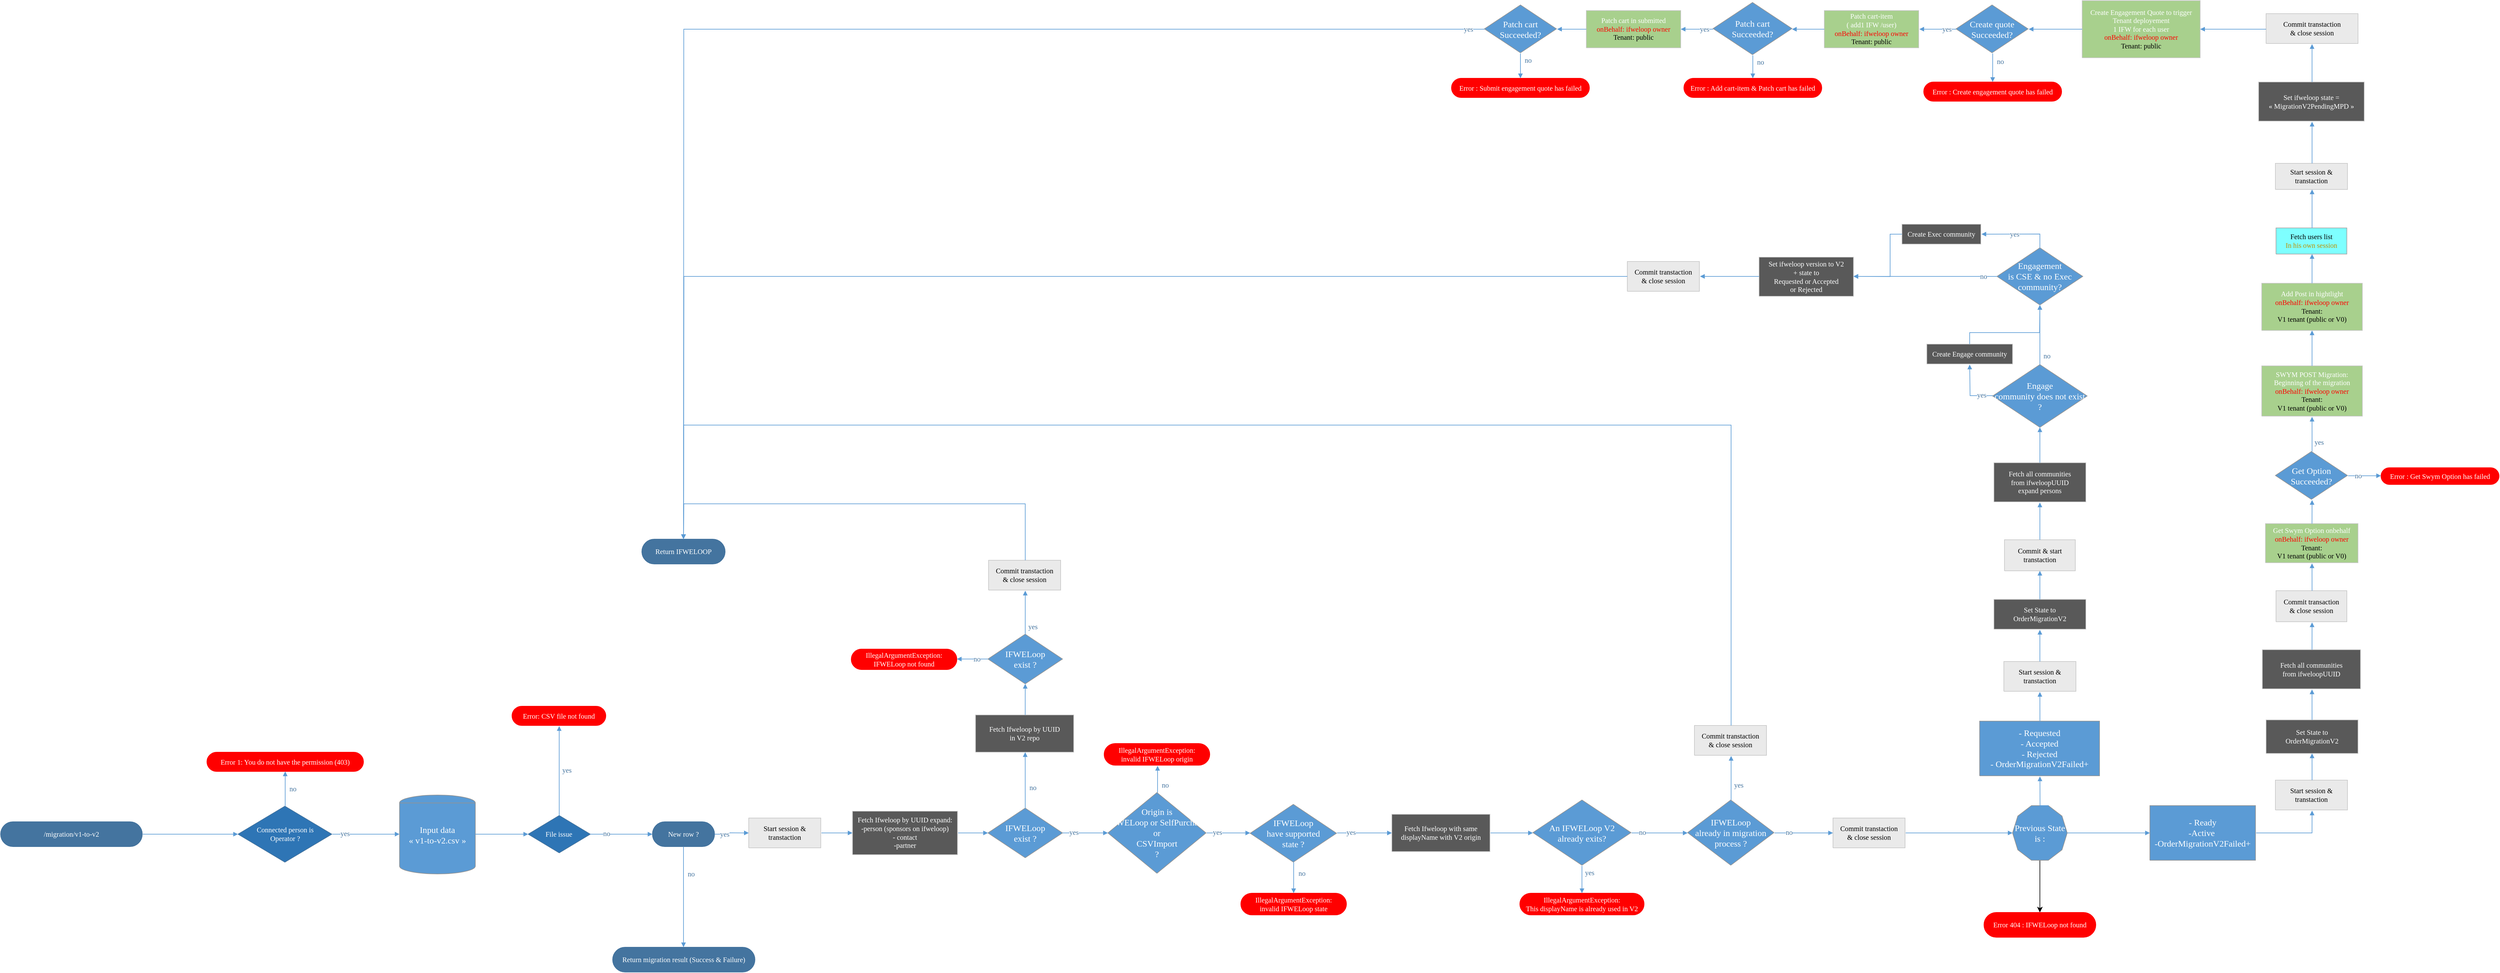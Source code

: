 <mxfile version="26.0.9" pages="2">
  <diagram name="Migration V2" id="Migration_V2">
    <mxGraphModel dx="4097" dy="2389" grid="1" gridSize="10" guides="1" tooltips="1" connect="1" arrows="1" fold="1" page="1" pageScale="1" pageWidth="850" pageHeight="1100" math="0" shadow="0">
      <root>
        <mxCell id="0" />
        <mxCell id="1" parent="0" />
        <UserObject label="&lt;div style=&quot;font-size: 1px&quot;&gt;&lt;font style=&quot;font-size:11.29px;font-family:Calibri;color:#feffff;direction:ltr;letter-spacing:0px;line-height:120%;opacity:1&quot;&gt;Fetch Ifweloop by UUID expand:&lt;br/&gt;-person (sponsors on ifweloop)&lt;br/&gt;- contact&lt;br/&gt;-partner&lt;br/&gt;&lt;/font&gt;&lt;/div&gt;" tags="Flowchart" id="22">
          <mxCell style="verticalAlign=middle;align=center;overflow=width;vsdxID=2;fillColor=#595959;gradientColor=none;shape=stencil(nZBLDoAgDERP0z3SIyjew0SURgSD+Lu9kMZoXLhwN9O+tukAlrNpJg1SzDH4QW/URgNYgZTkjA4UkwJUgGXng+6DX1zLfmoymdXo17xh5zmRJ6Q42BWCfc2oJfdAr+Yv+AP9Cb7OJ3H/2JG1HNGz/84klThPVCc=);strokeColor=#c8c8c8;spacingTop=-1;spacingBottom=-1;spacingLeft=-1;spacingRight=-1;points=[[1,0.5,0],[0.5,0.5,0],[0.5,0,0]];labelBackgroundColor=none;rounded=0;html=1;whiteSpace=wrap;" vertex="1" parent="1">
            <mxGeometry x="1665" y="1510" width="169" height="70" as="geometry" />
          </mxCell>
        </UserObject>
        <UserObject label="&lt;div style=&quot;font-size: 1px&quot;&gt;&lt;font style=&quot;font-size:14.11px;font-family:Calibri;color:#feffff;direction:ltr;letter-spacing:0px;line-height:120%;opacity:1&quot;&gt;- Requested&lt;br/&gt;- Accepted&lt;br/&gt;- Rejected&lt;br/&gt;- OrderMigrationV2Failed+&lt;br/&gt;&lt;/font&gt;&lt;/div&gt;" tags="Background" id="23">
          <mxCell style="verticalAlign=middle;align=center;overflow=width;vsdxID=6;fillColor=#5b9bd5;gradientColor=none;shape=stencil(nZBLDoAgDERP0z3SIyjew0SURgSD+Lu9kMZoXLhwN9O+tukAlrNpJg1SzDH4QW/URgNYgZTkjA4UkwJUgGXng+6DX1zLfmoymdXo17xh5zmRJ6Q42BWCfc2oJfdAr+Yv+AP9Cb7OJ3H/2JG1HNGz/84klThPVCc=);strokeColor=#939393;points=[[0.5,1,0],[1,0.5,0],[0.5,0,0],[0,0.5,0],[0.5,0.5,0]];labelBackgroundColor=none;rounded=0;html=1;whiteSpace=wrap;" vertex="1" parent="1">
            <mxGeometry x="3479" y="1365" width="193" height="88" as="geometry" />
          </mxCell>
        </UserObject>
        <UserObject label="&lt;div style=&quot;font-size: 1px&quot;&gt;&lt;font style=&quot;font-size:11.29px;font-family:Calibri;color:#feffff;direction:ltr;letter-spacing:0px;line-height:120%;opacity:1&quot;&gt;New row ?&lt;br/&gt;&lt;/font&gt;&lt;/div&gt;" tags="Flowchart" id="33">
          <mxCell style="verticalAlign=middle;align=center;overflow=width;vsdxID=127;fillColor=#44749f;gradientColor=none;shape=stencil(tVLLDsIgEPwajiQIMfFe638Qu22JCM2Ctv69kK0Rm9qDibeZndkXC1NV6PUATIoQ0V9gNE3smToyKY3rAU1MiKmaqar1CB36m2uIDzo7M7r6e64wUZ4UOUWKB9GdIH4irzWu8B42vRrPScNFXZzN+5mvl3qJXE8mcPRRR+Pdh2Y1dsBTE95a3c0TkBRGgKEIb6wg1/r+ssCXd/vLCgm8z9caa+n6pb48dwrRV1H1Ew==);strokeColor=#41719c;spacingTop=-1;spacingBottom=-1;spacingLeft=-1;spacingRight=-1;points=[[0.5,1,0],[0.5,0,0],[0,0.5,0],[1,0.5,0]];labelBackgroundColor=none;rounded=0;html=1;whiteSpace=wrap;" vertex="1" parent="1">
            <mxGeometry x="1343" y="1527" width="100" height="40" as="geometry" />
          </mxCell>
        </UserObject>
        <UserObject label="" tags="Background" id="36">
          <mxCell style="vsdxID=131;fillColor=#5b9bd5;gradientColor=none;shape=stencil(vVHRDsIgDPwaHkkQ4hfM+R+N6xgRx1LQ4d8LKcZpfPLBt7veXdu0wnRxggWFVjFROOPqhjQJcxBau3lCcqkgYXphujEQWgrXeWC+QHVWdAm32iFzTtWEVndmO6ZHdgKdikTNqfdspeZtND+TXzupLCG7KCkkSC7Mb0M9kEVZpsjRg205luKKuGzKP+/1v60KeB15dN7zj7b651NKiR9q+gc=);strokeColor=#939393;points=[[0,0.5,0],[1,0.5,0],[0.5,1,0],[0.5,0,0],[0.5,0.2,0]];labelBackgroundColor=none;rounded=0;html=1;whiteSpace=wrap;" vertex="1" parent="1">
            <mxGeometry x="936" y="1484" width="122" height="127" as="geometry" />
          </mxCell>
        </UserObject>
        <mxCell id="37" style="vsdxID=132;fillColor=#5b9bd5;gradientColor=none;shape=stencil(nZHBDsIgDIafhiMJg3jwPOd7ENdtRISloMO3F1KMm1EP3vq3X/s3LVNtmPQMTIoQ0Z9hMX2cmDowKY2bAE3MEVMdU+3gEUb0V9eTnnUhS3TxtzIhUZ8oHVLcSe1JHonUeMolrOSuoljZpur0lB9HicR1MoGjjzoa7zauVuMIPNvwweqxzqFSWADmVXqzmDUOvjs3P9h/ye1hcvC652CspXes6+/3zyn6neoe);strokeColor=#939393;points=[[0,0.5,0],[1,0.5,0],[0.5,1,0],[0.5,0,0],[0.5,0.2,0]];labelBackgroundColor=none;rounded=0;html=1;whiteSpace=wrap;" vertex="1" parent="36">
          <mxGeometry width="122" height="127" as="geometry" />
        </mxCell>
        <mxCell id="38" value="&lt;div style=&quot;font-size: 1px&quot;&gt;&lt;font style=&quot;font-size:14.11px;font-family:Calibri;color:#feffff;direction:ltr;letter-spacing:0px;line-height:120%;opacity:1&quot;&gt;Input data&lt;br/&gt;« v1-to-v2.csv »&lt;br/&gt;&lt;/font&gt;&lt;/div&gt;" style="text;vsdxID=131;fillColor=none;gradientColor=none;strokeColor=none;points=[[0,0.5,0],[1,0.5,0],[0.5,1,0],[0.5,0,0],[0.5,0.2,0]];labelBackgroundColor=none;rounded=0;html=1;whiteSpace=wrap;verticalAlign=middle;align=center;overflow=width;;html=1;" vertex="1" parent="36">
          <mxGeometry width="122.4" height="127" as="geometry" />
        </mxCell>
        <UserObject label="&lt;div style=&quot;font-size: 1px&quot;&gt;&lt;font style=&quot;font-size:11.29px;font-family:Calibri;color:#feffff;direction:ltr;letter-spacing:0px;line-height:120%;opacity:1&quot;&gt;Error 1: You do not have the permission (403)&lt;br/&gt;&lt;/font&gt;&lt;/div&gt;" tags="Flowchart" id="39">
          <mxCell style="verticalAlign=middle;align=center;overflow=width;vsdxID=135;fillColor=#ff0000;gradientColor=none;shape=stencil(tVLLEsIgDPwajnQQxte51v9gLG0ZEToBbf17wdSx2mkvjrdNdpOwJETkvpGtIpz5AO6sOl2GhogD4VzbRoEOERFREJFXDlQN7mpLjFuZlAld3C116LFuk/FdKuLsjokVY8/4iGqj7Ui9F9mWL8klnCIHk+YwyNeonu/34qnstafgggza2Q/OSKgVjZNoZWQ9PAMp3ynVjtILVibGf/Ex+4t/MRLBe52VNgavYcx/rz+m8HRE8QA=);strokeColor=#ff0000;spacingTop=-1;spacingBottom=-1;spacingLeft=-1;spacingRight=-1;points=[[0.5,1,0],[0.5,0,0],[0.5,0.5,0],[1,0.5,0]];labelBackgroundColor=none;rounded=0;html=1;whiteSpace=wrap;" vertex="1" parent="1">
            <mxGeometry x="626" y="1415" width="252" height="31" as="geometry" />
          </mxCell>
        </UserObject>
        <UserObject label="&lt;div style=&quot;font-size: 1px&quot;&gt;&lt;font style=&quot;font-size:11.29px;font-family:Calibri;color:#feffff;direction:ltr;letter-spacing:0px;line-height:120%;opacity:1&quot;&gt;/migration/v1-to-v2&lt;br/&gt;&lt;/font&gt;&lt;/div&gt;" tags="Flowchart" id="40">
          <mxCell style="verticalAlign=middle;align=center;overflow=width;vsdxID=138;fillColor=#44749f;gradientColor=none;shape=stencil(tVLRDsIgDPwaHjEMsqjPc/4HcWwjIiwF3fx7wc44XbYX49u1d205WiIK38pOEc58AHdWva5CS8SBcK5tq0CHiIgoiShqB6oBd7UVxp1MyoQu7pY6DFi322zzVMTZHRMZY8/4iGqj7US9zzZ8VS7hFDmYNYdRnqN6ud+Lp3LQnoILMmhnPzgjoVE0TqK1kc34DKR8r1Q3Sa9YmRn/xcfiL/7FSATvddbaGLyGKf+9/pjC0xHlAw==);strokeColor=#41719c;spacingTop=-1;spacingBottom=-1;spacingLeft=-1;spacingRight=-1;points=[[0.5,1,0],[0.5,0,0],[0,0.5,0],[1,0.5,0]];labelBackgroundColor=none;rounded=0;html=1;whiteSpace=wrap;" vertex="1" parent="1">
            <mxGeometry x="294" y="1527" width="228" height="40" as="geometry" />
          </mxCell>
        </UserObject>
        <UserObject label="&lt;div style=&quot;font-size: 1px&quot;&gt;&lt;font style=&quot;font-size:11.29px;font-family:Calibri;color:#feffff;direction:ltr;letter-spacing:0px;line-height:120%;opacity:1&quot;&gt;Error: CSV file not found&lt;br/&gt;&lt;/font&gt;&lt;/div&gt;" tags="Flowchart" id="41">
          <mxCell style="verticalAlign=middle;align=center;overflow=width;vsdxID=141;fillColor=#ff0000;gradientColor=none;shape=stencil(tVLRDoIwDPyaPc7MLST6jPgfiwxonBvphuDfuzmIKIEX49u1d21zbYnIXSNbRThzHu1V9VD6hogT4RxMoxB8QEQUROSVRVWj7UyZ4lZGZUQ3e48dhlS3Z7ssFnH2mBLsFZ+TWoOZqQ/HbbXES+Bw0RtHeZbUq+0mmsoBHEXrpQdrPjgtsVY0DKKVlvU4KFGuV6qdpTeMLGz/YmN1h38xEsD7mBVonX5hzn8fP6TS44jiCQ==);strokeColor=#ff0000;spacingTop=-1;spacingBottom=-1;spacingLeft=-1;spacingRight=-1;points=[[0.5,1,0],[0.5,0,0],[0.5,0.5,0],[1,0.5,0]];labelBackgroundColor=none;rounded=0;html=1;whiteSpace=wrap;" vertex="1" parent="1">
            <mxGeometry x="1117" y="1341" width="151" height="31" as="geometry" />
          </mxCell>
        </UserObject>
        <UserObject label="&lt;div style=&quot;font-size: 1px&quot;&gt;&lt;font style=&quot;font-size:11.29px;font-family:Calibri;color:#feffff;direction:ltr;letter-spacing:0px;line-height:120%;opacity:1&quot;&gt;Return migration result (Success &amp;amp; Failure)&lt;br/&gt;&lt;/font&gt;&lt;/div&gt;" tags="Flowchart" id="43">
          <mxCell style="verticalAlign=middle;align=center;overflow=width;vsdxID=146;fillColor=#44749f;gradientColor=none;shape=stencil(tVJBDsIgEHwNRwyFGO251n8QS9uNCM2Ctv5eEI2ttV6Mt9mZ2SXDLhGFa2WnCGfOoz2qHirfErEjnINpFYIPiIiSiKK2qBq0Z1OlupPRGdHJXuKEIfVtV5ssNnF2TUTG2L3eJ7cGM3Ln2Yrn3+wSD0HD2XB82NfJvTzvqVM5gKNovfRgzUTTEhtFw0u01rKZSK5XqpvRH6PMgv+SY/EX/xIkgNc6a9A6XcNYf19/oNLpiPIG);strokeColor=#41719c;spacingTop=-1;spacingBottom=-1;spacingLeft=-1;spacingRight=-1;points=[[0.5,1,0],[0.5,0,0],[0.5,0.5,0],[1,0.5,0]];labelBackgroundColor=none;rounded=0;html=1;whiteSpace=wrap;" vertex="1" parent="1">
            <mxGeometry x="1279" y="1729" width="229" height="40" as="geometry" />
          </mxCell>
        </UserObject>
        <UserObject label="&lt;div style=&quot;font-size: 1px&quot;&gt;&lt;font style=&quot;font-size:11.29px;font-family:Calibri;color:#feffff;direction:ltr;letter-spacing:0px;line-height:120%;opacity:1&quot;&gt;Set ifweloop version to V2&lt;br/&gt;+ state to&lt;br/&gt;Requested or Accepted &lt;br/&gt;or Rejected&lt;br/&gt;&lt;/font&gt;&lt;/div&gt;" tags="Flowchart" id="44">
          <mxCell style="verticalAlign=middle;align=center;overflow=width;vsdxID=159;fillColor=#595959;gradientColor=none;shape=stencil(nZBLDoAgDERP0z3SIyjew0SURgSD+Lu9kMZoXLhwN9O+tukAlrNpJg1SzDH4QW/URgNYgZTkjA4UkwJUgGXng+6DX1zLfmoymdXo17xh5zmRJ6Q42BWCfc2oJfdAr+Yv+AP9Cb7OJ3H/2JG1HNGz/84klThPVCc=);strokeColor=#c8c8c8;spacingTop=-1;spacingBottom=-1;spacingLeft=-1;spacingRight=-1;points=[[1,0.5,0],[0.5,0.5,0],[0.5,0,0]];labelBackgroundColor=none;rounded=0;html=1;whiteSpace=wrap;" vertex="1" parent="1">
            <mxGeometry x="3124" y="618" width="152" height="63" as="geometry" />
          </mxCell>
        </UserObject>
        <UserObject label="&lt;div style=&quot;font-size: 1px&quot;&gt;&lt;font style=&quot;font-size:11.29px;font-family:Calibri;color:#feffff;direction:ltr;letter-spacing:0px;line-height:120%;opacity:1&quot;&gt;Error : Create engagement quote has failed&lt;br/&gt;&lt;/font&gt;&lt;/div&gt;" tags="Flowchart" id="46">
          <mxCell style="verticalAlign=middle;align=center;overflow=width;vsdxID=201;fillColor=#ff0000;gradientColor=none;shape=stencil(tVLLDsIgEPwajjQUfJ5r/Q9iKSUiNAva+veCaGyt9WK8zc7MLhl2EStcw1uBKHEe7FF0qvINYjtEqTKNAOUDQqxErKgtCAn2bKpUtzw6IzrZS5zQp751li9iEyXXROSE3Ot9cmtlBu4tzTarb3YOh6DBZDg87Mvknp/31DHvlcNgPffKmpGmOUiBw0u41lyOJNcJ0U7oj1EmwX/JMfuLfwkSwGudtdI6XcNQf19/oNLpsPIG);strokeColor=#ff0000;spacingTop=-1;spacingBottom=-1;spacingLeft=-1;spacingRight=-1;points=[[0.5,1,0],[0.5,0,0],[0.5,0.5,0],[1,0.5,0]];labelBackgroundColor=none;rounded=0;html=1;whiteSpace=wrap;" vertex="1" parent="1">
            <mxGeometry x="3389" y="336" width="222" height="31" as="geometry" />
          </mxCell>
        </UserObject>
        <UserObject label="&lt;div style=&quot;font-size: 1px&quot;&gt;&lt;font style=&quot;font-size:11.29px;font-family:Calibri;color:#feffff;direction:ltr;letter-spacing:0px;line-height:120%;opacity:1&quot;&gt;Fetch Ifweloop with same displayName with V2 origin&lt;br/&gt;&lt;/font&gt;&lt;/div&gt;" tags="Flowchart" id="47">
          <mxCell style="verticalAlign=middle;align=center;overflow=width;vsdxID=213;fillColor=#595959;gradientColor=none;shape=stencil(nZBLDoAgDERP0z3SIyjew0SURgSD+Lu9kMZoXLhwN9O+tukAlrNpJg1SzDH4QW/URgNYgZTkjA4UkwJUgGXng+6DX1zLfmoymdXo17xh5zmRJ6Q42BWCfc2oJfdAr+Yv+AP9Cb7OJ3H/2JG1HNGz/84klThPVCc=);strokeColor=#c8c8c8;spacingTop=-1;spacingBottom=-1;spacingLeft=-1;spacingRight=-1;points=[[0,0.5,0],[1,0.5,0],[0.5,1,0],[0.5,0,0]];labelBackgroundColor=none;rounded=0;html=1;whiteSpace=wrap;" vertex="1" parent="1">
            <mxGeometry x="2533" y="1515" width="158" height="60" as="geometry" />
          </mxCell>
        </UserObject>
        <UserObject label="&lt;div style=&quot;font-size: 1px&quot;&gt;&lt;font style=&quot;font-size:11.29px;font-family:Calibri;color:#feffff;direction:ltr;letter-spacing:0px;line-height:120%;opacity:1&quot;&gt;IllegalArgumentException: &lt;br/&gt;IFWELoop not found&lt;br/&gt;&lt;/font&gt;&lt;/div&gt;" tags="Flowchart" id="65">
          <mxCell style="verticalAlign=middle;align=center;overflow=width;vsdxID=398;fillColor=#ff0000;gradientColor=none;shape=stencil(tVJBDsIgEHwNRxqEGOO51n8QS9uNCM2Ctv5eEI0tWi/G28zO7JJhl4jSdbJXhDPn0R7VALXviNgRzsF0CsEHRERFRNlYVC3as6kT72V0RnSylzhhTH3bYhN7OLsmvmLszvfJrMFMzawQ39wSD0HDfDQ+3OtkXpz2lKkcwVG0XnqwZqZpia2i4R3aaNnOJDco1b+VP+fIQv8SYuH//pIigNceG9A6ncFUz/ceSulmRHUD);strokeColor=#ff0000;spacingTop=-1;spacingBottom=-1;spacingLeft=-1;spacingRight=-1;points=[[0.5,1,0],[0.5,0,0],[0.5,0.5,0],[1,0.5,0]];labelBackgroundColor=none;rounded=0;html=1;whiteSpace=wrap;" vertex="1" parent="1">
            <mxGeometry x="1663" y="1249" width="170" height="33" as="geometry" />
          </mxCell>
        </UserObject>
        <UserObject label="&lt;div style=&quot;font-size: 1px&quot;&gt;&lt;font style=&quot;font-size:11.29px;font-family:Calibri;color:#feffff;direction:ltr;letter-spacing:0px;line-height:120%;opacity:1&quot;&gt;IllegalArgumentException: &lt;br/&gt;invalid IFWELoop origin&lt;br/&gt;&lt;/font&gt;&lt;/div&gt;" tags="Flowchart" id="74">
          <mxCell style="verticalAlign=middle;align=center;overflow=width;vsdxID=535;fillColor=#ff0000;gradientColor=none;shape=stencil(tVJBDsIgEHwNRwyCTfRc6z+IpS0RoVnQ1t8LbhurTXsx3mZ3ZnczMETkvpGtIpz5AO6iOl2Ghogj4VzbRoEOERFREJFXDlQN7mZLrFuZlAld3T1t6HFuyza7LE1x9hg77FWfUG60ncj3h022KpdwjhzMt8Ogz1C+vHDkqey1p+CCDNrZD85IqBWNp2hlZD2cQsp3SrWT9oqXufWfnCy/5F+8RPD+00obg5GY8t8ZiC3Mjyie);strokeColor=#ff0000;spacingTop=-1;spacingBottom=-1;spacingLeft=-1;spacingRight=-1;points=[[0.5,1,0],[0.5,0,0],[0.5,0.5,0],[1,0.5,0]];labelBackgroundColor=none;rounded=0;html=1;whiteSpace=wrap;" vertex="1" parent="1">
            <mxGeometry x="2070" y="1401" width="170" height="35" as="geometry" />
          </mxCell>
        </UserObject>
        <UserObject label="&lt;div style=&quot;font-size: 1px&quot;&gt;&lt;font style=&quot;font-size:11.29px;font-family:Calibri;color:#feffff;direction:ltr;letter-spacing:0px;line-height:120%;opacity:1&quot;&gt;IllegalArgumentException: &lt;br/&gt;This displayName is already used in V2&lt;br/&gt;&lt;/font&gt;&lt;/div&gt;" tags="Flowchart" id="75">
          <mxCell style="verticalAlign=middle;align=center;overflow=width;vsdxID=537;fillColor=#ff0000;gradientColor=none;shape=stencil(tVLLDoIwEPyaHkv6iAmcEf+jkQKNtSXbIvj3tlYjiHgx3mZnZreZ7iJeuk70EjHiPNiTHFXtO8T3iDFlOgnKB4R4hXjZWJAt2MHUqe5FdEZ0tpc4YUp9eZYXsYmRayIoIff6kNxamZm7oBml3+wCjkGD1XB42HfJvT3vqWMxKYfBeuGVNQtNC2glDi/hRot2IblRyn5Ff4yyCv5Ljs1f/EuQAF7rbJTW6Rrm+vv6A5VOh1c3);strokeColor=#ff0000;spacingTop=-1;spacingBottom=-1;spacingLeft=-1;spacingRight=-1;points=[[0.5,1,0],[0.5,0,0],[0.5,0.5,0],[1,0.5,0]];labelBackgroundColor=none;rounded=0;html=1;whiteSpace=wrap;" vertex="1" parent="1">
            <mxGeometry x="2739" y="1642" width="200" height="35" as="geometry" />
          </mxCell>
        </UserObject>
        <UserObject label="&lt;div style=&quot;font-size: 1px&quot;&gt;&lt;font style=&quot;font-size:11.29px;font-family:Calibri;color:#feffff;direction:ltr;letter-spacing:0px;line-height:120%;opacity:1&quot;&gt;IllegalArgumentException: &lt;br/&gt;invalid IFWELoop state&lt;br/&gt;&lt;/font&gt;&lt;/div&gt;" tags="Flowchart" id="76">
          <mxCell style="verticalAlign=middle;align=center;overflow=width;vsdxID=541;fillColor=#ff0000;gradientColor=none;shape=stencil(tVJBDsIgEHwNRwyCTfRc6z+IpS0RoVnQ1t8LbhurTXsx3mZ3ZnczMETkvpGtIpz5AO6iOl2Ghogj4VzbRoEOERFREJFXDlQN7mZLrFuZlAld3T1t6HFuyza7LE1x9hg77FWfUG60ncj3h022KpdwjhzMt8Ogz1C+vHDkqey1p+CCDNrZD85IqBWNp2hlZD2cQsp3SrWT9oqXufWfnCy/5F+8RPD+00obg5GY8t8ZiC3Mjyie);strokeColor=#ff0000;spacingTop=-1;spacingBottom=-1;spacingLeft=-1;spacingRight=-1;points=[[0.5,1,0],[0.5,0,0],[0.5,0.5,0],[1,0.5,0]];labelBackgroundColor=none;rounded=0;html=1;whiteSpace=wrap;" vertex="1" parent="1">
            <mxGeometry x="2290" y="1642" width="170" height="35" as="geometry" />
          </mxCell>
        </UserObject>
        <UserObject label="&lt;div style=&quot;font-size: 1px&quot;&gt;&lt;font style=&quot;font-size:11.29px;font-family:Calibri;color:#feffff;direction:ltr;letter-spacing:0px;line-height:120%;opacity:1&quot;&gt;Set State to&lt;br/&gt;OrderMigrationV2&lt;br/&gt;&lt;/font&gt;&lt;/div&gt;" tags="Flowchart" id="112">
          <mxCell style="verticalAlign=middle;align=center;overflow=width;vsdxID=1395;fillColor=#595959;gradientColor=none;shape=stencil(nZBLDoAgDERP0z3SIyjew0SURgSD+Lu9kMZoXLhwN9O+tukAlrNpJg1SzDH4QW/URgNYgZTkjA4UkwJUgGXng+6DX1zLfmoymdXo17xh5zmRJ6Q42BWCfc2oJfdAr+Yv+AP9Cb7OJ3H/2JG1HNGz/84klThPVCc=);strokeColor=#c8c8c8;spacingTop=-1;spacingBottom=-1;spacingLeft=-1;spacingRight=-1;points=[[1,0.5,0],[0.5,0.5,0],[0.5,0,0]];labelBackgroundColor=none;rounded=0;html=1;whiteSpace=wrap;" vertex="1" parent="1">
            <mxGeometry x="3502" y="1169" width="148" height="48" as="geometry" />
          </mxCell>
        </UserObject>
        <mxCell id="9WhYdTzyHM8pFDOCVXKq-651" style="edgeStyle=orthogonalEdgeStyle;rounded=0;orthogonalLoop=1;jettySize=auto;html=1;" edge="1" parent="1" source="113" target="9WhYdTzyHM8pFDOCVXKq-650">
          <mxGeometry relative="1" as="geometry" />
        </mxCell>
        <UserObject label="&lt;div style=&quot;font-size: 1px&quot;&gt;&lt;font style=&quot;font-size:14.11px;font-family:Calibri;color:#feffff;direction:ltr;letter-spacing:0px;line-height:120%;opacity:1&quot;&gt;Previous State is :&lt;br/&gt;&lt;/font&gt;&lt;/div&gt;" tags="Background" id="113">
          <mxCell style="verticalAlign=middle;align=center;overflow=width;vsdxID=1403;fillColor=#5b9bd5;gradientColor=none;shape=stencil(lZLdDsIgDIWfhlvCYBi5nvM9lowJEWFh+Pf2QhrjZErCXQtf20M5iHWLGmaJKFmCd2d512NQiB0Qpdoq6XWIEWI9Yt3kvDx5d7Uj5POQyBRd3C11eEBdQ0iqoeQJOYf0CKzRdsUKglv+Re8JFv/5Hc/597SfOGsxr8BFTpfFVDxzI0PgpkZ2ofd2JVX7Lisp/2UMPiaYtDHgofV9bpp4BIZj/Qs=);strokeColor=#939393;points=[[1,0.5,0],[0.9,0.81,0],[0.65,0.81,0],[0.35,0.81,0],[0.1,0.81,0],[0.1,0.5,0],[0.1,0.19,0],[0.35,0,0],[0.65,0,0],[0.9,0.19,0]];labelBackgroundColor=none;rounded=0;html=1;whiteSpace=wrap;" vertex="1" parent="1">
            <mxGeometry x="3532" y="1501" width="88" height="88" as="geometry" />
          </mxCell>
        </UserObject>
        <UserObject label="&lt;div style=&quot;font-size: 1px&quot;&gt;&lt;font style=&quot;font-size:11.29px;font-family:Calibri;color:#000000;direction:ltr;letter-spacing:0px;line-height:120%;opacity:1&quot;&gt;Commit &amp;amp; start&lt;br/&gt; transtaction&lt;br/&gt;&lt;/font&gt;&lt;/div&gt;" tags="Flowchart" id="131">
          <mxCell style="verticalAlign=middle;align=center;overflow=width;vsdxID=1934;fillColor=#eaeaea;gradientColor=none;shape=stencil(nZBLDoAgDERP0z3SIyjew0SURgSD+Lu9kMZoXLhwN9O+tukAlrNpJg1SzDH4QW/URgNYgZTkjA4UkwJUgGXng+6DX1zLfmoymdXo17xh5zmRJ6Q42BWCfc2oJfdAr+Yv+AP9Cb7OJ3H/2JG1HNGz/84klThPVCc=);strokeColor=#c8c8c8;spacingTop=-1;spacingBottom=-1;spacingLeft=-1;spacingRight=-1;points=[[1,0.5,0],[0.5,0.5,0],[0.5,0,0]];labelBackgroundColor=none;rounded=0;html=1;whiteSpace=wrap;" vertex="1" parent="1">
            <mxGeometry x="3519" y="1073" width="114" height="50" as="geometry" />
          </mxCell>
        </UserObject>
        <UserObject label="&lt;div style=&quot;font-size: 1px&quot;&gt;&lt;font style=&quot;font-size:11.29px;font-family:Calibri;color:#feffff;direction:ltr;letter-spacing:0px;line-height:120%;opacity:1&quot;&gt;Return IFWELOOP&lt;br/&gt;&lt;/font&gt;&lt;/div&gt;" tags="Flowchart" id="135">
          <mxCell style="verticalAlign=middle;align=center;overflow=width;vsdxID=128;fillColor=#44749f;gradientColor=none;shape=stencil(tVJBDsIgEHwNRwyCjXqu9R8bS1siQrOgrb8XpMZq016Mt9md2d0MDBG5a6CVhDPn0Z5lp0rfEHEgnCvTSFQ+ICIKIvLKoqzRXk2Z6haiMqKLvcUNfZpbb1Z7Eac4uw8dxp71Mcm1MiP5Llux7ZIc8BQ4nG7HQZ8l+fzCF0+hV46i9eCVNR+cBqwlDadopaEeTiXKdVK2o/aCl6n1n5zMv+RfvATw/tNKaZ0iMea/MxBaKT+ieAA=);strokeColor=#41719c;spacingTop=-1;spacingBottom=-1;spacingLeft=-1;spacingRight=-1;points=[[0.5,1,0],[0.5,0,0],[0.5,0.5,0],[1,0.5,0]];labelBackgroundColor=none;rounded=0;html=1;whiteSpace=wrap;" vertex="1" parent="1">
            <mxGeometry x="1326" y="1072" width="134" height="40" as="geometry" />
          </mxCell>
        </UserObject>
        <UserObject label="&lt;div style=&quot;font-size: 1px&quot;&gt;&lt;font style=&quot;font-size:11.29px;font-family:Calibri;color:#000000;direction:ltr;letter-spacing:0px;line-height:120%;opacity:1&quot;&gt;Fetch users list&lt;br/&gt;&lt;/font&gt;&lt;font style=&quot;font-size:11.29px;font-family:Themed;color:#bf9000;direction:ltr;letter-spacing:0px;line-height:120%;opacity:1&quot;&gt;In his own session&lt;/font&gt;&lt;font style=&quot;font-size:11.29px;font-family:Themed;color:#000000;direction:ltr;letter-spacing:0px;line-height:120%;opacity:1&quot;&gt;&lt;br/&gt;&lt;/font&gt;&lt;/div&gt;" tags="Flowchart" id="136">
          <mxCell style="verticalAlign=middle;align=center;overflow=width;vsdxID=503;fillColor=#7effff;gradientColor=none;shape=stencil(nZBLDoAgDERP0z3SIyjew0SURgSD+Lu9kMZoXLhwN9O+tukAlrNpJg1SzDH4QW/URgNYgZTkjA4UkwJUgGXng+6DX1zLfmoymdXo17xh5zmRJ6Q42BWCfc2oJfdAr+Yv+AP9Cb7OJ3H/2JG1HNGz/84klThPVCc=);strokeColor=#a5a5a5;spacingTop=-1;spacingBottom=-1;spacingLeft=-1;spacingRight=-1;points=[[1,0.5,0],[0.5,0.5,0],[0.5,0,0]];labelBackgroundColor=none;rounded=0;html=1;whiteSpace=wrap;" vertex="1" parent="1">
            <mxGeometry x="3956" y="571" width="114" height="42" as="geometry" />
          </mxCell>
        </UserObject>
        <UserObject label="&lt;div style=&quot;font-size: 1px&quot;&gt;&lt;font style=&quot;font-size:11.29px;font-family:Calibri;color:#000000;direction:ltr;letter-spacing:0px;line-height:120%;opacity:1&quot;&gt;Commit transtaction &lt;br/&gt;&amp;amp; close session&lt;br/&gt;&lt;/font&gt;&lt;/div&gt;" tags="Flowchart" id="137">
          <mxCell style="verticalAlign=middle;align=center;overflow=width;vsdxID=1380;fillColor=#eaeaea;gradientColor=none;shape=stencil(nZBLDoAgDERP0z3SIyjew0SURgSD+Lu9kMZoXLhwN9O+tukAlrNpJg1SzDH4QW/URgNYgZTkjA4UkwJUgGXng+6DX1zLfmoymdXo17xh5zmRJ6Q42BWCfc2oJfdAr+Yv+AP9Cb7OJ3H/2JG1HNGz/84klThPVCc=);strokeColor=#c8c8c8;spacingTop=-1;spacingBottom=-1;spacingLeft=-1;spacingRight=-1;points=[[1,0.5,0],[0.5,0.5,0],[0.5,0,0]];labelBackgroundColor=none;rounded=0;html=1;whiteSpace=wrap;" vertex="1" parent="1">
            <mxGeometry x="3940" y="226" width="148" height="48" as="geometry" />
          </mxCell>
        </UserObject>
        <UserObject label="&lt;div style=&quot;font-size: 1px&quot;&gt;&lt;font style=&quot;font-size:11.29px;font-family:Calibri;color:#feffff;direction:ltr;letter-spacing:0px;line-height:120%;opacity:1&quot;&gt;Set ifweloop state = « MigrationV2PendingMPD »&lt;br/&gt;&lt;/font&gt;&lt;/div&gt;" tags="Flowchart" id="138">
          <mxCell style="verticalAlign=middle;align=center;overflow=width;vsdxID=1382;fillColor=#595959;gradientColor=none;shape=stencil(nZBLDoAgDERP0z3SIyjew0SURgSD+Lu9kMZoXLhwN9O+tukAlrNpJg1SzDH4QW/URgNYgZTkjA4UkwJUgGXng+6DX1zLfmoymdXo17xh5zmRJ6Q42BWCfc2oJfdAr+Yv+AP9Cb7OJ3H/2JG1HNGz/84klThPVCc=);strokeColor=#c8c8c8;spacingTop=-1;spacingBottom=-1;spacingLeft=-1;spacingRight=-1;points=[[1,0.5,0],[0.5,0.5,0],[0.5,0,0]];labelBackgroundColor=none;rounded=0;html=1;whiteSpace=wrap;" vertex="1" parent="1">
            <mxGeometry x="3928" y="336" width="170" height="63" as="geometry" />
          </mxCell>
        </UserObject>
        <UserObject label="&lt;div style=&quot;font-size: 1px&quot;&gt;&lt;font style=&quot;font-size:14.11px;font-family:Calibri;color:#feffff;direction:ltr;letter-spacing:0px;line-height:120%;opacity:1&quot;&gt;- Ready&lt;br/&gt;-Active&lt;/font&gt;&lt;font style=&quot;font-size:14.11px;font-family:Themed;color:#feffff;direction:ltr;letter-spacing:0px;line-height:120%;opacity:1&quot;&gt; &lt;br/&gt;&lt;/font&gt;&lt;font style=&quot;font-size:14.11px;font-family:Themed;color:#feffff;direction:ltr;letter-spacing:0px;line-height:120%;opacity:1&quot;&gt;-&lt;/font&gt;&lt;font style=&quot;font-size:14.11px;font-family:Themed;color:#feffff;direction:ltr;letter-spacing:0px;line-height:120%;opacity:1&quot;&gt;Order&lt;/font&gt;&lt;font style=&quot;font-size:14.11px;font-family:Themed;color:#feffff;direction:ltr;letter-spacing:0px;line-height:120%;opacity:1&quot;&gt;MigrationV2Failed+&lt;br/&gt;&lt;/font&gt;&lt;/div&gt;" tags="Background" id="139">
          <mxCell style="verticalAlign=middle;align=center;overflow=width;vsdxID=5;fillColor=#5b9bd5;gradientColor=none;shape=stencil(nZBLDoAgDERP0z3SIyjew0SURgSD+Lu9kMZoXLhwN9O+tukAlrNpJg1SzDH4QW/URgNYgZTkjA4UkwJUgGXng+6DX1zLfmoymdXo17xh5zmRJ6Q42BWCfc2oJfdAr+Yv+AP9Cb7OJ3H/2JG1HNGz/84klThPVCc=);strokeColor=#939393;points=[[0.5,1,0],[1,0.5,0],[0.5,0,0],[0,0.5,0],[0.5,0.5,0]];labelBackgroundColor=none;rounded=0;html=1;whiteSpace=wrap;" vertex="1" parent="1">
            <mxGeometry x="3753" y="1501" width="170" height="88" as="geometry" />
          </mxCell>
        </UserObject>
        <UserObject label="&lt;div style=&quot;font-size: 1px&quot;&gt;&lt;font style=&quot;font-size:11.29px;font-family:Calibri;color:#feffff;direction:ltr;letter-spacing:0px;line-height:120%;opacity:1&quot;&gt;Fetch all communities &lt;br/&gt;from ifweloopUUID &lt;br/&gt;&lt;/font&gt;&lt;/div&gt;" tags="Flowchart" id="140">
          <mxCell style="verticalAlign=middle;align=center;overflow=width;vsdxID=1352;fillColor=#595959;gradientColor=none;shape=stencil(nZBLDoAgDERP0z3SIyjew0SURgSD+Lu9kMZoXLhwN9O+tukAlrNpJg1SzDH4QW/URgNYgZTkjA4UkwJUgGXng+6DX1zLfmoymdXo17xh5zmRJ6Q42BWCfc2oJfdAr+Yv+AP9Cb7OJ3H/2JG1HNGz/84klThPVCc=);strokeColor=#c8c8c8;spacingTop=-1;spacingBottom=-1;spacingLeft=-1;spacingRight=-1;points=[[1,0.5,0],[0.5,0.5,0],[0.5,0,0]];labelBackgroundColor=none;rounded=0;html=1;whiteSpace=wrap;" vertex="1" parent="1">
            <mxGeometry x="3934" y="1250" width="158" height="63" as="geometry" />
          </mxCell>
        </UserObject>
        <UserObject label="&lt;div style=&quot;font-size: 1px&quot;&gt;&lt;font style=&quot;font-size:11.29px;font-family:Calibri;color:#feffff;direction:ltr;letter-spacing:0px;line-height:120%;opacity:1&quot;&gt;Set State to&lt;br/&gt;OrderMigrationV2&lt;br/&gt;&lt;/font&gt;&lt;/div&gt;" tags="Flowchart" id="141">
          <mxCell style="verticalAlign=middle;align=center;overflow=width;vsdxID=1398;fillColor=#595959;gradientColor=none;shape=stencil(nZBLDoAgDERP0z3SIyjew0SURgSD+Lu9kMZoXLhwN9O+tukAlrNpJg1SzDH4QW/URgNYgZTkjA4UkwJUgGXng+6DX1zLfmoymdXo17xh5zmRJ6Q42BWCfc2oJfdAr+Yv+AP9Cb7OJ3H/2JG1HNGz/84klThPVCc=);strokeColor=#c8c8c8;spacingTop=-1;spacingBottom=-1;spacingLeft=-1;spacingRight=-1;points=[[1,0.5,0],[0.5,0.5,0],[0.5,0,0]];labelBackgroundColor=none;rounded=0;html=1;whiteSpace=wrap;" vertex="1" parent="1">
            <mxGeometry x="3940" y="1363" width="148" height="54" as="geometry" />
          </mxCell>
        </UserObject>
        <UserObject label="" tags="Flowchart" id="190">
          <mxCell style="vsdxID=134;fillColor=#2e75b5;gradientColor=none;shape=stencil(UzV2Ls5ILEhVNTIoLinKz04tz0wpyVA1dlE1MsrMy0gtyiwBslSNXVWNndPyi1LTi/JL81Ig/IJEkEoQKze/DGRCBUSfAUiHkUElhGcK4bpBVOZk5iGpNEVVikeloQHZpsK0YlWLz1QgA+HFtMycHEgIIcujBwlQCBKcxq4A);strokeColor=#41719c;spacingTop=-1;spacingBottom=-1;spacingLeft=-1;spacingRight=-1;points=[[1,0.5,0],[0.5,0,0],[0.5,0,0]];labelBackgroundColor=none;rounded=0;html=1;whiteSpace=wrap;" vertex="1" parent="1">
            <mxGeometry x="676" y="1502" width="151" height="90" as="geometry" />
          </mxCell>
        </UserObject>
        <mxCell id="191" value="&lt;div style=&quot;font-size: 1px&quot;&gt;&lt;font style=&quot;font-size:11.29px;font-family:Calibri;color:#feffff;direction:ltr;letter-spacing:0px;line-height:120%;opacity:1&quot;&gt;Connected person is Operator ?&lt;br/&gt;&lt;/font&gt;&lt;/div&gt;" style="text;vsdxID=134;fillColor=none;gradientColor=none;strokeColor=none;spacingTop=-1;spacingBottom=-1;spacingLeft=-1;spacingRight=-1;points=[[1,0.5,0],[0.5,0,0],[0.5,0,0]];labelBackgroundColor=none;rounded=0;html=1;whiteSpace=wrap;verticalAlign=middle;align=center;overflow=width;;html=1;" vertex="1" parent="190">
          <mxGeometry x="12.6" y="10.61" width="126.02" height="68.05" as="geometry" />
        </mxCell>
        <UserObject label="" tags="Flowchart" id="192">
          <mxCell style="vsdxID=142;fillColor=#2e75b5;gradientColor=none;shape=stencil(UzV2Ls5ILEhVNTIoLinKz04tz0wpyVA1dlE1MsrMy0gtyiwBslSNXVWNndPyi1LTi/JL81Ig/IJEkEoQKze/DGRCBUSfAUiHkUElhGcK4bpBVOZk5iGpNEVVikeloQHZpsK0YlWLz1QgA+HFtMycHEgIIcujBwlQCBKcxq4A);strokeColor=#41719c;spacingTop=-1;spacingBottom=-1;spacingLeft=-1;spacingRight=-1;points=[[1,0.5,0],[0.5,0,0],[0.5,0,0]];labelBackgroundColor=none;rounded=0;html=1;whiteSpace=wrap;" vertex="1" parent="1">
            <mxGeometry x="1143" y="1517" width="100" height="60" as="geometry" />
          </mxCell>
        </UserObject>
        <mxCell id="193" value="&lt;div style=&quot;font-size: 1px&quot;&gt;&lt;font style=&quot;font-size:11.29px;font-family:Calibri;color:#feffff;direction:ltr;letter-spacing:0px;line-height:120%;opacity:1&quot;&gt;File issue&lt;br/&gt;&lt;/font&gt;&lt;/div&gt;" style="text;vsdxID=142;fillColor=none;gradientColor=none;strokeColor=none;spacingTop=-1;spacingBottom=-1;spacingLeft=-1;spacingRight=-1;points=[[1,0.5,0],[0.5,0,0],[0.5,0,0]];labelBackgroundColor=none;rounded=0;html=1;whiteSpace=wrap;verticalAlign=middle;align=center;overflow=width;;html=1;" vertex="1" parent="192">
          <mxGeometry x="8.33" y="7.5" width="83.33" height="45" as="geometry" />
        </mxCell>
        <UserObject label="&lt;div style=&quot;font-size: 1px&quot;&gt;&lt;font style=&quot;font-size:14.11px;font-family:Calibri;color:#feffff;direction:ltr;letter-spacing:0px;line-height:120%;opacity:1&quot;&gt;Origin is&lt;br/&gt;IFWELoop or SelfPurchase or&lt;br/&gt;CSVImport&lt;br/&gt;?&lt;br/&gt;&lt;/font&gt;&lt;/div&gt;" tags="Background" id="194">
          <mxCell style="verticalAlign=middle;align=center;overflow=width;vsdxID=204;fillColor=#5b9bd5;gradientColor=none;shape=stencil(nZBNDoUgDIRP0z3SeAKf3sNElEYEg/h3+wdpjIaFC3cz9OukDGC16HZWIMUSvBvVTl3QgD+QkqxWnkJUgDVg1TuvBu9W27Gf20QmNbktJRy8V4q0IsXJthDsG2YN2Qd7DS+4fGGz3Bfyc2Z2axT3J3syhjt6zvNS4hMXivUf);strokeColor=#939393;points=[[1,0.5,0],[0.5,0,0],[0.5,0.5,0]];labelBackgroundColor=none;rounded=0;html=1;whiteSpace=wrap;" vertex="1" parent="1">
            <mxGeometry x="2076" y="1480" width="158" height="130" as="geometry" />
          </mxCell>
        </UserObject>
        <UserObject label="&lt;div style=&quot;font-size: 1px&quot;&gt;&lt;font style=&quot;font-size:14.11px;font-family:Calibri;color:#feffff;direction:ltr;letter-spacing:0px;line-height:120%;opacity:1&quot;&gt;An IFWELoop V2&lt;br/&gt;already exits?&lt;br/&gt;&lt;/font&gt;&lt;/div&gt;" tags="Background" id="195">
          <mxCell style="verticalAlign=middle;align=center;overflow=width;vsdxID=216;fillColor=#5b9bd5;gradientColor=none;shape=stencil(nZBNDoUgDIRP0z3SeAKf3sNElEYEg/h3+wdpjIaFC3cz9OukDGC16HZWIMUSvBvVTl3QgD+QkqxWnkJUgDVg1TuvBu9W27Gf20QmNbktJRy8V4q0IsXJthDsG2YN2Qd7DS+4fGGz3Bfyc2Z2axT3J3syhjt6zvNS4hMXivUf);strokeColor=#939393;points=[[1,0.5,0],[0.5,0,0],[0.5,0.5,0]];labelBackgroundColor=none;rounded=0;html=1;whiteSpace=wrap;" vertex="1" parent="1">
            <mxGeometry x="2760" y="1492" width="158" height="105" as="geometry" />
          </mxCell>
        </UserObject>
        <UserObject label="&lt;div style=&quot;font-size: 1px&quot;&gt;&lt;font style=&quot;font-size:14.11px;font-family:Calibri;color:#feffff;direction:ltr;letter-spacing:0px;line-height:120%;opacity:1&quot;&gt;IFWELoop &lt;br/&gt;exist ?&lt;br/&gt;&lt;/font&gt;&lt;/div&gt;" tags="Background" id="196">
          <mxCell style="verticalAlign=middle;align=center;overflow=width;vsdxID=395;fillColor=#5b9bd5;gradientColor=none;shape=stencil(nZBNDoUgDIRP0z3SeAKf3sNElEYEg/h3+wdpjIaFC3cz9OukDGC16HZWIMUSvBvVTl3QgD+QkqxWnkJUgDVg1TuvBu9W27Gf20QmNbktJRy8V4q0IsXJthDsG2YN2Qd7DS+4fGGz3Bfyc2Z2axT3J3syhjt6zvNS4hMXivUf);strokeColor=#939393;points=[[1,0.5,0],[0.5,0,0],[0.5,0.5,0]];labelBackgroundColor=none;rounded=0;html=1;whiteSpace=wrap;" vertex="1" parent="1">
            <mxGeometry x="1883" y="1505" width="120" height="80" as="geometry" />
          </mxCell>
        </UserObject>
        <UserObject label="&lt;div style=&quot;font-size: 1px&quot;&gt;&lt;font style=&quot;font-size:14.11px;font-family:Calibri;color:#feffff;direction:ltr;letter-spacing:0px;line-height:120%;opacity:1&quot;&gt;IFWELoop &lt;br/&gt;have supported&lt;br/&gt;state ?&lt;br/&gt;&lt;/font&gt;&lt;/div&gt;" tags="Background" id="198">
          <mxCell style="verticalAlign=middle;align=center;overflow=width;vsdxID=539;fillColor=#5b9bd5;gradientColor=none;shape=stencil(nZBNDoUgDIRP0z3SeAKf3sNElEYEg/h3+wdpjIaFC3cz9OukDGC16HZWIMUSvBvVTl3QgD+QkqxWnkJUgDVg1TuvBu9W27Gf20QmNbktJRy8V4q0IsXJthDsG2YN2Qd7DS+4fGGz3Bfyc2Z2axT3J3syhjt6zvNS4hMXivUf);strokeColor=#939393;points=[[1,0.5,0],[0.5,0,0],[0.5,0.5,0]];labelBackgroundColor=none;rounded=0;html=1;whiteSpace=wrap;" vertex="1" parent="1">
            <mxGeometry x="2305" y="1499" width="139" height="93" as="geometry" />
          </mxCell>
        </UserObject>
        <UserObject label="&lt;div style=&quot;font-size: 1px&quot;&gt;&lt;font style=&quot;font-size:14.11px;font-family:Calibri;color:#feffff;direction:ltr;letter-spacing:0px;line-height:120%;opacity:1&quot;&gt;IFWELoop&lt;br/&gt;already in migration process ?&lt;br/&gt;&lt;/font&gt;&lt;/div&gt;" tags="Background" id="205">
          <mxCell style="verticalAlign=middle;align=center;overflow=width;vsdxID=1369;fillColor=#5b9bd5;gradientColor=none;shape=stencil(nZBNDoUgDIRP0z3SeAKf3sNElEYEg/h3+wdpjIaFC3cz9OukDGC16HZWIMUSvBvVTl3QgD+QkqxWnkJUgDVg1TuvBu9W27Gf20QmNbktJRy8V4q0IsXJthDsG2YN2Qd7DS+4fGGz3Bfyc2Z2axT3J3syhjt6zvNS4hMXivUf);strokeColor=#939393;points=[[1,0.5,0],[0.5,0,0],[0.5,0.5,0]];labelBackgroundColor=none;rounded=0;html=1;whiteSpace=wrap;" vertex="1" parent="1">
            <mxGeometry x="3009" y="1492" width="139" height="105" as="geometry" />
          </mxCell>
        </UserObject>
        <UserObject label="&lt;div style=&quot;font-size: 1px&quot;&gt;&lt;font style=&quot;font-size:11.29px;font-family:Calibri;color:#feffff;direction:ltr;letter-spacing:0px;line-height:120%;opacity:1&quot;&gt;Fetch all communities &lt;br/&gt;from ifweloopUUID &lt;br/&gt;expand persons&lt;/font&gt;&lt;font style=&quot;font-size:11.29px;font-family:Themed;color:#feffff;direction:ltr;letter-spacing:0px;line-height:120%;opacity:1&quot;&gt;&lt;br/&gt;&lt;/font&gt;&lt;/div&gt;" tags="Flowchart" id="213">
          <mxCell style="verticalAlign=middle;align=center;overflow=width;vsdxID=1967;fillColor=#595959;gradientColor=none;shape=stencil(nZBLDoAgDERP0z3SIyjew0SURgSD+Lu9kMZoXLhwN9O+tukAlrNpJg1SzDH4QW/URgNYgZTkjA4UkwJUgGXng+6DX1zLfmoymdXo17xh5zmRJ6Q42BWCfc2oJfdAr+Yv+AP9Cb7OJ3H/2JG1HNGz/84klThPVCc=);strokeColor=#c8c8c8;spacingTop=-1;spacingBottom=-1;spacingLeft=-1;spacingRight=-1;points=[[1,0.5,0],[0.5,0.5,0],[0.5,0,0]];labelBackgroundColor=none;rounded=0;html=1;whiteSpace=wrap;" vertex="1" parent="1">
            <mxGeometry x="3502" y="949" width="148" height="63" as="geometry" />
          </mxCell>
        </UserObject>
        <UserObject label="&lt;div style=&quot;font-size: 1px&quot;&gt;&lt;font style=&quot;font-size:11.29px;font-family:Calibri;color:#feffff;direction:ltr;letter-spacing:0px;line-height:120%;opacity:1&quot;&gt;Create Engage community&lt;br/&gt;&lt;/font&gt;&lt;/div&gt;" tags="Flowchart" id="214">
          <mxCell style="verticalAlign=middle;align=center;overflow=width;vsdxID=1973;fillColor=#595959;gradientColor=none;shape=stencil(nZBLDoAgDERP0z3SIyjew0SURgSD+Lu9kMZoXLhwN9O+tukAlrNpJg1SzDH4QW/URgNYgZTkjA4UkwJUgGXng+6DX1zLfmoymdXo17xh5zmRJ6Q42BWCfc2oJfdAr+Yv+AP9Cb7OJ3H/2JG1HNGz/84klThPVCc=);strokeColor=#c8c8c8;spacingTop=-1;spacingBottom=-1;spacingLeft=-1;spacingRight=-1;points=[[1,0.5,0],[0.5,0.5,0],[0.5,0,0]];labelBackgroundColor=none;rounded=0;html=1;whiteSpace=wrap;" vertex="1" parent="1">
            <mxGeometry x="3394" y="758" width="138" height="32" as="geometry" />
          </mxCell>
        </UserObject>
        <UserObject label="&lt;div style=&quot;font-size: 1px&quot;&gt;&lt;font style=&quot;font-size:11.29px;font-family:Calibri;color:#feffff;direction:ltr;letter-spacing:0px;line-height:120%;opacity:1&quot;&gt;Create Exec community&lt;br/&gt;&lt;/font&gt;&lt;/div&gt;" tags="Flowchart" id="215">
          <mxCell style="verticalAlign=middle;align=center;overflow=width;vsdxID=1986;fillColor=#595959;gradientColor=none;shape=stencil(nZBLDoAgDERP0z3SIyjew0SURgSD+Lu9kMZoXLhwN9O+tukAlrNpJg1SzDH4QW/URgNYgZTkjA4UkwJUgGXng+6DX1zLfmoymdXo17xh5zmRJ6Q42BWCfc2oJfdAr+Yv+AP9Cb7OJ3H/2JG1HNGz/84klThPVCc=);strokeColor=#c8c8c8;spacingTop=-1;spacingBottom=-1;spacingLeft=-1;spacingRight=-1;points=[[1,0.5,0],[0.5,0.5,0],[0.5,0,0]];labelBackgroundColor=none;rounded=0;html=1;whiteSpace=wrap;" vertex="1" parent="1">
            <mxGeometry x="3354" y="565" width="127" height="32" as="geometry" />
          </mxCell>
        </UserObject>
        <UserObject label="&lt;div style=&quot;font-size: 1px&quot;&gt;&lt;font style=&quot;font-size:14.11px;font-family:Calibri;color:#feffff;direction:ltr;letter-spacing:0px;line-height:120%;opacity:1&quot;&gt;Create quote&lt;br/&gt;Succeeded?&lt;br/&gt;&lt;/font&gt;&lt;/div&gt;" tags="Background" id="216">
          <mxCell style="verticalAlign=middle;align=center;overflow=width;vsdxID=200;fillColor=#5b9bd5;gradientColor=none;shape=stencil(nZBNDoUgDIRP0z3SeAKf3sNElEYEg/h3+wdpjIaFC3cz9OukDGC16HZWIMUSvBvVTl3QgD+QkqxWnkJUgDVg1TuvBu9W27Gf20QmNbktJRy8V4q0IsXJthDsG2YN2Qd7DS+4fGGz3Bfyc2Z2axT3J3syhjt6zvNS4hMXivUf);strokeColor=#939393;points=[[1,0.5,0],[0.5,0,0],[0.5,0.5,0]];labelBackgroundColor=none;rounded=0;html=1;whiteSpace=wrap;" vertex="1" parent="1">
            <mxGeometry x="3441" y="212" width="116" height="77" as="geometry" />
          </mxCell>
        </UserObject>
        <UserObject label="&lt;div style=&quot;font-size: 1px&quot;&gt;&lt;font style=&quot;font-size:14.11px;font-family:Calibri;color:#feffff;direction:ltr;letter-spacing:0px;line-height:120%;opacity:1&quot;&gt;Patch cart&lt;br/&gt;Succeeded?&lt;br/&gt;&lt;/font&gt;&lt;/div&gt;" tags="Background" id="225">
          <mxCell style="verticalAlign=middle;align=center;overflow=width;vsdxID=2024;fillColor=#5b9bd5;gradientColor=none;shape=stencil(nZBNDoUgDIRP0z3SeAKf3sNElEYEg/h3+wdpjIaFC3cz9OukDGC16HZWIMUSvBvVTl3QgD+QkqxWnkJUgDVg1TuvBu9W27Gf20QmNbktJRy8V4q0IsXJthDsG2YN2Qd7DS+4fGGz3Bfyc2Z2axT3J3syhjt6zvNS4hMXivUf);strokeColor=#939393;points=[[1,0.5,0],[0.5,0,0],[0.5,0.5,0]];labelBackgroundColor=none;rounded=0;html=1;whiteSpace=wrap;" vertex="1" parent="1">
            <mxGeometry x="3050" y="208" width="127" height="84" as="geometry" />
          </mxCell>
        </UserObject>
        <UserObject label="&lt;div style=&quot;font-size: 1px&quot;&gt;&lt;font style=&quot;font-size:14.11px;font-family:Calibri;color:#feffff;direction:ltr;letter-spacing:0px;line-height:120%;opacity:1&quot;&gt;Patch cart&lt;br/&gt;Succeeded?&lt;br/&gt;&lt;/font&gt;&lt;/div&gt;" tags="Background" id="226">
          <mxCell style="verticalAlign=middle;align=center;overflow=width;vsdxID=2026;fillColor=#5b9bd5;gradientColor=none;shape=stencil(nZBNDoUgDIRP0z3SeAKf3sNElEYEg/h3+wdpjIaFC3cz9OukDGC16HZWIMUSvBvVTl3QgD+QkqxWnkJUgDVg1TuvBu9W27Gf20QmNbktJRy8V4q0IsXJthDsG2YN2Qd7DS+4fGGz3Bfyc2Z2axT3J3syhjt6zvNS4hMXivUf);strokeColor=#939393;points=[[1,0.5,0],[0.5,0,0],[0.5,0.5,0]];labelBackgroundColor=none;rounded=0;html=1;whiteSpace=wrap;" vertex="1" parent="1">
            <mxGeometry x="2682" y="212" width="116" height="77" as="geometry" />
          </mxCell>
        </UserObject>
        <UserObject label="&lt;div style=&quot;font-size: 1px&quot;&gt;&lt;font style=&quot;font-size:11.29px;font-family:Calibri;color:#feffff;direction:ltr;letter-spacing:0px;line-height:120%;opacity:1&quot;&gt;Error : Add cart-item &amp;amp; Patch cart has failed&lt;br/&gt;&lt;/font&gt;&lt;/div&gt;" tags="Flowchart" id="227">
          <mxCell style="verticalAlign=middle;align=center;overflow=width;vsdxID=2027;fillColor=#ff0000;gradientColor=none;shape=stencil(tVLLDsIgEPwajjQUfJ5r/Q9iKSUiNAva+veCaGyt9WK8zc7MLhl2EStcw1uBKHEe7FF0qvINYjtEqTKNAOUDQqxErKgtCAn2bKpUtzw6IzrZS5zQp751li9iEyXXROSE3Ot9cmtlBu4tzTarb3YOh6DBZDg87Mvknp/31DHvlcNgPffKmpGmOUiBw0u41lyOJNcJ0U7oj1EmwX/JMfuLfwkSwGudtdI6XcNQf19/oNLpsPIG);strokeColor=#ff0000;spacingTop=-1;spacingBottom=-1;spacingLeft=-1;spacingRight=-1;points=[[0.5,1,0],[0.5,0,0],[0.5,0.5,0],[1,0.5,0]];labelBackgroundColor=none;rounded=0;html=1;whiteSpace=wrap;" vertex="1" parent="1">
            <mxGeometry x="3003" y="330" width="222" height="31" as="geometry" />
          </mxCell>
        </UserObject>
        <UserObject label="&lt;div style=&quot;font-size: 1px&quot;&gt;&lt;font style=&quot;font-size:11.29px;font-family:Calibri;color:#feffff;direction:ltr;letter-spacing:0px;line-height:120%;opacity:1&quot;&gt;Error : Submit engagement quote has failed&lt;br/&gt;&lt;/font&gt;&lt;/div&gt;" tags="Flowchart" id="228">
          <mxCell style="verticalAlign=middle;align=center;overflow=width;vsdxID=2029;fillColor=#ff0000;gradientColor=none;shape=stencil(tVLLDsIgEPwajjQUfJ5r/Q9iKSUiNAva+veCaGyt9WK8zc7MLhl2EStcw1uBKHEe7FF0qvINYjtEqTKNAOUDQqxErKgtCAn2bKpUtzw6IzrZS5zQp751li9iEyXXROSE3Ot9cmtlBu4tzTarb3YOh6DBZDg87Mvknp/31DHvlcNgPffKmpGmOUiBw0u41lyOJNcJ0U7oj1EmwX/JMfuLfwkSwGudtdI6XcNQf19/oNLpsPIG);strokeColor=#ff0000;spacingTop=-1;spacingBottom=-1;spacingLeft=-1;spacingRight=-1;points=[[0.5,1,0],[0.5,0,0],[0.5,0.5,0],[1,0.5,0]];labelBackgroundColor=none;rounded=0;html=1;whiteSpace=wrap;" vertex="1" parent="1">
            <mxGeometry x="2629" y="330" width="222" height="31" as="geometry" />
          </mxCell>
        </UserObject>
        <UserObject label="&lt;div style=&quot;font-size: 1px&quot;&gt;&lt;/div&gt;" tags="Connector" id="650">
          <mxCell style="vsdxID=2033;edgeStyle=none;startArrow=none;endArrow=block;startSize=5;endSize=5;strokeColor=#5b9bd5;spacingTop=0;spacingBottom=0;spacingLeft=0;spacingRight=0;verticalAlign=middle;html=1;labelBackgroundColor=#ffffff;rounded=0;align=center;" edge="1" parent="1">
            <mxGeometry relative="1" as="geometry">
              <mxPoint x="12" as="offset" />
              <Array as="points" />
              <mxPoint x="3602" y="637" as="sourcePoint" />
              <mxPoint x="3553" y="637" as="targetPoint" />
            </mxGeometry>
          </mxCell>
        </UserObject>
        <UserObject label="&lt;div style=&quot;font-size: 1px&quot;&gt;&lt;font style=&quot;font-size:11.29px;font-family:Calibri;color:#feffff;direction:ltr;letter-spacing:0px;line-height:120%;opacity:1&quot;&gt;Fetch Ifweloop by UUID &lt;br/&gt;in V2 repo&lt;br/&gt;&lt;/font&gt;&lt;/div&gt;" tags="Flowchart" id="233">
          <mxCell style="verticalAlign=middle;align=center;overflow=width;vsdxID=2050;fillColor=#595959;gradientColor=none;shape=stencil(nZBLDoAgDERP0z3SIyjew0SURgSD+Lu9kMZoXLhwN9O+tukAlrNpJg1SzDH4QW/URgNYgZTkjA4UkwJUgGXng+6DX1zLfmoymdXo17xh5zmRJ6Q42BWCfc2oJfdAr+Yv+AP9Cb7OJ3H/2JG1HNGz/84klThPVCc=);strokeColor=#c8c8c8;spacingTop=-1;spacingBottom=-1;spacingLeft=-1;spacingRight=-1;points=[[0,0.5,0],[1,0.5,0],[0.5,1,0],[0.5,0,0]];labelBackgroundColor=none;rounded=0;html=1;whiteSpace=wrap;" vertex="1" parent="1">
            <mxGeometry x="1863" y="1355" width="158" height="60" as="geometry" />
          </mxCell>
        </UserObject>
        <UserObject label="&lt;div style=&quot;font-size: 1px&quot;&gt;&lt;font style=&quot;font-size:11.29px;font-family:Calibri;color:#feffff;direction:ltr;letter-spacing:0px;line-height:120%;opacity:1&quot;&gt;Error : Get Swym Option has failed&lt;br/&gt;&lt;/font&gt;&lt;/div&gt;" tags="Flowchart" id="248">
          <mxCell style="verticalAlign=middle;align=center;overflow=width;vsdxID=2115;fillColor=#ff0000;gradientColor=none;shape=stencil(tVJBDsIgEHwNRwyFNOq51n8QS9uNCM2Ctv5eEI2ttV6Mt9mZ2SXDLhGFa2WnCGfOoz2qHirfErEjnINpFYIPiIiSiKK2qBq0Z1OlupPRGdHJXuKEIfWtV1kemzi7JiJj7F7vk1uDGbm3fLX5apd4CBrOhuPDnif38rynTuUAjqL10oM1E01LbBQNL9Fay2YiuV6pbkZ/jDIL/kuOxV/8S5AAXuusQet0DWP9ff2BSqcjyhs=);strokeColor=#ff0000;spacingTop=-1;spacingBottom=-1;spacingLeft=-1;spacingRight=-1;points=[[0.5,1,0],[0.5,0,0],[0.5,0.5,0],[1,0.5,0]];labelBackgroundColor=none;rounded=0;html=1;whiteSpace=wrap;" vertex="1" parent="1">
            <mxGeometry x="4125" y="957" width="190" height="27" as="geometry" />
          </mxCell>
        </UserObject>
        <UserObject label="&lt;div style=&quot;font-size: 1px&quot;&gt;&lt;font style=&quot;font-size:11.29px;font-family:Calibri;color:#feffff;direction:ltr;letter-spacing:0px;line-height:120%;opacity:1&quot;&gt;Get Swym Option onbehalf&lt;br/&gt;&lt;/font&gt;&lt;font style=&quot;font-size:11.29px;font-family:Themed;color:#ff0000;direction:ltr;letter-spacing:0px;line-height:120%;opacity:1&quot;&gt;onBehalf: ifweloop owner&lt;br/&gt;&lt;/font&gt;&lt;font style=&quot;font-size:11.29px;font-family:Themed;color:#000000;direction:ltr;letter-spacing:0px;line-height:120%;opacity:1&quot;&gt;Tenant: &lt;br/&gt;&lt;/font&gt;&lt;font style=&quot;font-size:11.29px;font-family:Themed;color:#000000;direction:ltr;letter-spacing:0px;line-height:120%;opacity:1&quot;&gt;V1 tenant (public or V0)&lt;/font&gt;&lt;font style=&quot;font-size:11.29px;font-family:Themed;color:#feffff;direction:ltr;letter-spacing:0px;line-height:120%;opacity:1&quot;&gt;&lt;br/&gt;&lt;/font&gt;&lt;/div&gt;" tags="Flowchart" id="249">
          <mxCell style="verticalAlign=middle;align=center;overflow=width;vsdxID=2116;fillColor=#a8d08d;gradientColor=none;shape=stencil(nZBLDoAgDERP0z3SIyjew0SURgSD+Lu9kMZoXLhwN9O+tukAlrNpJg1SzDH4QW/URgNYgZTkjA4UkwJUgGXng+6DX1zLfmoymdXo17xh5zmRJ6Q42BWCfc2oJfdAr+Yv+AP9Cb7OJ3H/2JG1HNGz/84klThPVCc=);strokeColor=#c8c8c8;spacingTop=-1;spacingBottom=-1;spacingLeft=-1;spacingRight=-1;points=[[1,0.5,0],[0.5,0.5,0],[0.5,0,0]];labelBackgroundColor=none;rounded=0;html=1;whiteSpace=wrap;" vertex="1" parent="1">
            <mxGeometry x="3939" y="1047" width="149" height="63" as="geometry" />
          </mxCell>
        </UserObject>
        <UserObject label="&lt;div style=&quot;font-size: 1px&quot;&gt;&lt;font style=&quot;font-size:11.29px;font-family:Calibri;color:#000000;direction:ltr;letter-spacing:0px;line-height:120%;opacity:1&quot;&gt;Start session &amp;amp; transtaction&lt;br/&gt;&lt;/font&gt;&lt;/div&gt;" tags="Flowchart" id="280">
          <mxCell style="verticalAlign=middle;align=center;overflow=width;vsdxID=2284;fillColor=#eaeaea;gradientColor=none;shape=stencil(nZBLDoAgDERP0z3SIyjew0SURgSD+Lu9kMZoXLhwN9O+tukAlrNpJg1SzDH4QW/URgNYgZTkjA4UkwJUgGXng+6DX1zLfmoymdXo17xh5zmRJ6Q42BWCfc2oJfdAr+Yv+AP9Cb7OJ3H/2JG1HNGz/84klThPVCc=);strokeColor=#c8c8c8;spacingTop=-1;spacingBottom=-1;spacingLeft=-1;spacingRight=-1;points=[[1,0.5,0],[0.5,0.5,0],[0.5,0,0]];labelBackgroundColor=none;rounded=0;html=1;whiteSpace=wrap;" vertex="1" parent="1">
            <mxGeometry x="1498" y="1521" width="116" height="48" as="geometry" />
          </mxCell>
        </UserObject>
        <UserObject label="&lt;div style=&quot;font-size: 1px&quot;&gt;&lt;font style=&quot;font-size:11.29px;font-family:Calibri;color:#000000;direction:ltr;letter-spacing:0px;line-height:120%;opacity:1&quot;&gt;Commit transtaction &lt;br/&gt;&amp;amp; close session&lt;br/&gt;&lt;/font&gt;&lt;/div&gt;" tags="Flowchart" id="281">
          <mxCell style="verticalAlign=middle;align=center;overflow=width;vsdxID=2287;fillColor=#eaeaea;gradientColor=none;shape=stencil(nZBLDoAgDERP0z3SIyjew0SURgSD+Lu9kMZoXLhwN9O+tukAlrNpJg1SzDH4QW/URgNYgZTkjA4UkwJUgGXng+6DX1zLfmoymdXo17xh5zmRJ6Q42BWCfc2oJfdAr+Yv+AP9Cb7OJ3H/2JG1HNGz/84klThPVCc=);strokeColor=#c8c8c8;spacingTop=-1;spacingBottom=-1;spacingLeft=-1;spacingRight=-1;points=[[1,0.5,0],[0.5,0.5,0],[0.5,0,0]];labelBackgroundColor=none;rounded=0;html=1;whiteSpace=wrap;" vertex="1" parent="1">
            <mxGeometry x="1884" y="1106" width="116" height="48" as="geometry" />
          </mxCell>
        </UserObject>
        <UserObject label="&lt;div style=&quot;font-size: 1px&quot;&gt;&lt;font style=&quot;font-size:11.29px;font-family:Calibri;color:#000000;direction:ltr;letter-spacing:0px;line-height:120%;opacity:1&quot;&gt;Commit transtaction &lt;br/&gt;&amp;amp; close session&lt;br/&gt;&lt;/font&gt;&lt;/div&gt;" tags="Flowchart" id="282">
          <mxCell style="verticalAlign=middle;align=center;overflow=width;vsdxID=2290;fillColor=#eaeaea;gradientColor=none;shape=stencil(nZBLDoAgDERP0z3SIyjew0SURgSD+Lu9kMZoXLhwN9O+tukAlrNpJg1SzDH4QW/URgNYgZTkjA4UkwJUgGXng+6DX1zLfmoymdXo17xh5zmRJ6Q42BWCfc2oJfdAr+Yv+AP9Cb7OJ3H/2JG1HNGz/84klThPVCc=);strokeColor=#c8c8c8;spacingTop=-1;spacingBottom=-1;spacingLeft=-1;spacingRight=-1;points=[[1,0.5,0],[0.5,0.5,0],[0.5,0,0]];labelBackgroundColor=none;rounded=0;html=1;whiteSpace=wrap;" vertex="1" parent="1">
            <mxGeometry x="3020" y="1372" width="116" height="48" as="geometry" />
          </mxCell>
        </UserObject>
        <UserObject label="&lt;div style=&quot;font-size: 1px&quot;&gt;&lt;font style=&quot;font-size:11.29px;font-family:Calibri;color:#000000;direction:ltr;letter-spacing:0px;line-height:120%;opacity:1&quot;&gt;Commit transtaction &lt;br/&gt;&amp;amp; close session&lt;br/&gt;&lt;/font&gt;&lt;/div&gt;" tags="Flowchart" id="283">
          <mxCell style="verticalAlign=middle;align=center;overflow=width;vsdxID=2292;fillColor=#eaeaea;gradientColor=none;shape=stencil(nZBLDoAgDERP0z3SIyjew0SURgSD+Lu9kMZoXLhwN9O+tukAlrNpJg1SzDH4QW/URgNYgZTkjA4UkwJUgGXng+6DX1zLfmoymdXo17xh5zmRJ6Q42BWCfc2oJfdAr+Yv+AP9Cb7OJ3H/2JG1HNGz/84klThPVCc=);strokeColor=#c8c8c8;spacingTop=-1;spacingBottom=-1;spacingLeft=-1;spacingRight=-1;points=[[1,0.5,0],[0.5,0.5,0],[0.5,0,0]];labelBackgroundColor=none;rounded=0;html=1;whiteSpace=wrap;" vertex="1" parent="1">
            <mxGeometry x="2912" y="625" width="116" height="48" as="geometry" />
          </mxCell>
        </UserObject>
        <UserObject label="&lt;div style=&quot;font-size: 1px&quot;&gt;&lt;font style=&quot;font-size:11.29px;font-family:Calibri;color:#000000;direction:ltr;letter-spacing:0px;line-height:120%;opacity:1&quot;&gt;Commit transtaction &lt;br/&gt;&amp;amp; close session&lt;br/&gt;&lt;/font&gt;&lt;/div&gt;" tags="Flowchart" id="284">
          <mxCell style="verticalAlign=middle;align=center;overflow=width;vsdxID=2295;fillColor=#eaeaea;gradientColor=none;shape=stencil(nZBLDoAgDERP0z3SIyjew0SURgSD+Lu9kMZoXLhwN9O+tukAlrNpJg1SzDH4QW/URgNYgZTkjA4UkwJUgGXng+6DX1zLfmoymdXo17xh5zmRJ6Q42BWCfc2oJfdAr+Yv+AP9Cb7OJ3H/2JG1HNGz/84klThPVCc=);strokeColor=#c8c8c8;spacingTop=-1;spacingBottom=-1;spacingLeft=-1;spacingRight=-1;points=[[1,0.5,0],[0.5,0.5,0],[0.5,0,0]];labelBackgroundColor=none;rounded=0;html=1;whiteSpace=wrap;" vertex="1" parent="1">
            <mxGeometry x="3243" y="1521" width="116" height="48" as="geometry" />
          </mxCell>
        </UserObject>
        <UserObject label="&lt;div style=&quot;font-size: 1px&quot;&gt;&lt;font style=&quot;font-size:11.29px;font-family:Calibri;color:#000000;direction:ltr;letter-spacing:0px;line-height:120%;opacity:1&quot;&gt;Start session &amp;amp; transtaction&lt;br/&gt;&lt;/font&gt;&lt;/div&gt;" tags="Flowchart" id="285">
          <mxCell style="verticalAlign=middle;align=center;overflow=width;vsdxID=2297;fillColor=#eaeaea;gradientColor=none;shape=stencil(nZBLDoAgDERP0z3SIyjew0SURgSD+Lu9kMZoXLhwN9O+tukAlrNpJg1SzDH4QW/URgNYgZTkjA4UkwJUgGXng+6DX1zLfmoymdXo17xh5zmRJ6Q42BWCfc2oJfdAr+Yv+AP9Cb7OJ3H/2JG1HNGz/84klThPVCc=);strokeColor=#c8c8c8;spacingTop=-1;spacingBottom=-1;spacingLeft=-1;spacingRight=-1;points=[[1,0.5,0],[0.5,0.5,0],[0.5,0,0]];labelBackgroundColor=none;rounded=0;html=1;whiteSpace=wrap;" vertex="1" parent="1">
            <mxGeometry x="3518" y="1269" width="116" height="48" as="geometry" />
          </mxCell>
        </UserObject>
        <UserObject label="&lt;div style=&quot;font-size: 1px&quot;&gt;&lt;font style=&quot;font-size:11.29px;font-family:Calibri;color:#000000;direction:ltr;letter-spacing:0px;line-height:120%;opacity:1&quot;&gt;Start session &amp;amp; transtaction&lt;br/&gt;&lt;/font&gt;&lt;/div&gt;" tags="Flowchart" id="286">
          <mxCell style="verticalAlign=middle;align=center;overflow=width;vsdxID=2299;fillColor=#eaeaea;gradientColor=none;shape=stencil(nZBLDoAgDERP0z3SIyjew0SURgSD+Lu9kMZoXLhwN9O+tukAlrNpJg1SzDH4QW/URgNYgZTkjA4UkwJUgGXng+6DX1zLfmoymdXo17xh5zmRJ6Q42BWCfc2oJfdAr+Yv+AP9Cb7OJ3H/2JG1HNGz/84klThPVCc=);strokeColor=#c8c8c8;spacingTop=-1;spacingBottom=-1;spacingLeft=-1;spacingRight=-1;points=[[1,0.5,0],[0.5,0.5,0],[0.5,0,0]];labelBackgroundColor=none;rounded=0;html=1;whiteSpace=wrap;" vertex="1" parent="1">
            <mxGeometry x="3955" y="1460" width="116" height="48" as="geometry" />
          </mxCell>
        </UserObject>
        <UserObject label="&lt;div style=&quot;font-size: 1px&quot;&gt;&lt;font style=&quot;font-size:11.29px;font-family:Calibri;color:#000000;direction:ltr;letter-spacing:0px;line-height:120%;opacity:1&quot;&gt;Start session &amp;amp; transtaction&lt;br/&gt;&lt;/font&gt;&lt;/div&gt;" tags="Flowchart" id="293">
          <mxCell style="verticalAlign=middle;align=center;overflow=width;vsdxID=2339;fillColor=#eaeaea;gradientColor=none;shape=stencil(nZBLDoAgDERP0z3SIyjew0SURgSD+Lu9kMZoXLhwN9O+tukAlrNpJg1SzDH4QW/URgNYgZTkjA4UkwJUgGXng+6DX1zLfmoymdXo17xh5zmRJ6Q42BWCfc2oJfdAr+Yv+AP9Cb7OJ3H/2JG1HNGz/84klThPVCc=);strokeColor=#c8c8c8;spacingTop=-1;spacingBottom=-1;spacingLeft=-1;spacingRight=-1;points=[[1,0.5,0],[0.5,0.5,0],[0.5,0,0]];labelBackgroundColor=none;rounded=0;html=1;whiteSpace=wrap;" vertex="1" parent="1">
            <mxGeometry x="3955" y="467" width="116" height="42" as="geometry" />
          </mxCell>
        </UserObject>
        <UserObject label="&lt;div style=&quot;font-size: 1px&quot;&gt;&lt;font style=&quot;font-size:11.29px;font-family:Calibri;color:#000000;direction:ltr;letter-spacing:0px;line-height:120%;opacity:1&quot;&gt;Commit transaction&lt;br/&gt;&amp;amp; close session&lt;br/&gt;&lt;/font&gt;&lt;/div&gt;" tags="Flowchart" id="294">
          <mxCell style="verticalAlign=middle;align=center;overflow=width;vsdxID=2341;fillColor=#eaeaea;gradientColor=none;shape=stencil(nZBLDoAgDERP0z3SIyjew0SURgSD+Lu9kMZoXLhwN9O+tukAlrNpJg1SzDH4QW/URgNYgZTkjA4UkwJUgGXng+6DX1zLfmoymdXo17xh5zmRJ6Q42BWCfc2oJfdAr+Yv+AP9Cb7OJ3H/2JG1HNGz/84klThPVCc=);strokeColor=#c8c8c8;spacingTop=-1;spacingBottom=-1;spacingLeft=-1;spacingRight=-1;points=[[1,0.5,0],[0.5,0.5,0],[0.5,0,0]];labelBackgroundColor=none;rounded=0;html=1;whiteSpace=wrap;" vertex="1" parent="1">
            <mxGeometry x="3956" y="1155" width="114" height="50" as="geometry" />
          </mxCell>
        </UserObject>
        <UserObject label="&lt;div style=&quot;font-size: 1px&quot;&gt;&lt;p style=&quot;text-align:center;margin-left:0;margin-right:0;margin-top:0px;margin-bottom:0px;text-indent:0;vertical-align:middle;direction:ltr;&quot;&gt;&lt;font style=&quot;font-size:11.29px;font-family:Calibri;color:#feffff;direction:ltr;letter-spacing:0px;line-height:120%;opacity:1&quot;&gt;SWYM POST Migration: &lt;br/&gt;Beginning of the migration&lt;br/&gt;&lt;/font&gt;&lt;/p&gt;&lt;p style=&quot;text-align:center;margin-left:0;margin-right:0;margin-top:0px;margin-bottom:0px;text-indent:0;vertical-align:middle;direction:ltr;&quot;&gt;&lt;font style=&quot;font-size:11.29px;font-family:Themed;color:#ff0000;direction:ltr;letter-spacing:0px;line-height:120%;opacity:1&quot;&gt;onBehalf: ifweloop owner&lt;br/&gt;&lt;/font&gt;&lt;/p&gt;&lt;p style=&quot;text-align:center;margin-left:0;margin-right:0;margin-top:0px;margin-bottom:0px;text-indent:0;vertical-align:middle;direction:ltr;&quot;&gt;&lt;font style=&quot;font-size:11.29px;font-family:Themed;color:#000000;direction:ltr;letter-spacing:0px;line-height:120%;opacity:1&quot;&gt;Tenant: &lt;br/&gt;&lt;/font&gt;&lt;/p&gt;&lt;p style=&quot;text-align:center;margin-left:0;margin-right:0;margin-top:0px;margin-bottom:0px;text-indent:0;vertical-align:middle;direction:ltr;&quot;&gt;&lt;font style=&quot;font-size:11.29px;font-family:Themed;color:#000000;direction:ltr;letter-spacing:0px;line-height:120%;opacity:1&quot;&gt;V1 tenant (public or V0)&lt;/font&gt;&lt;font style=&quot;font-size:11.29px;font-family:Themed;color:#feffff;direction:ltr;letter-spacing:0px;line-height:120%;opacity:1&quot;&gt;&lt;br/&gt;&lt;/font&gt;&lt;/p&gt;&lt;/div&gt;" tags="Flowchart" id="302">
          <mxCell style="verticalAlign=middle;align=center;overflow=width;vsdxID=2378;fillColor=#a8d08d;gradientColor=none;shape=stencil(nZBLDoAgDERP0z3SIyjew0SURgSD+Lu9kMZoXLhwN9O+tukAlrNpJg1SzDH4QW/URgNYgZTkjA4UkwJUgGXng+6DX1zLfmoymdXo17xh5zmRJ6Q42BWCfc2oJfdAr+Yv+AP9Cb7OJ3H/2JG1HNGz/84klThPVCc=);strokeColor=#c8c8c8;spacingTop=-1;spacingBottom=-1;spacingLeft=-1;spacingRight=-1;points=[[1,0.5,0],[0.5,0.5,0],[0.5,0,0]];labelBackgroundColor=none;rounded=0;html=1;whiteSpace=wrap;" vertex="1" parent="1">
            <mxGeometry x="3933" y="793" width="162" height="81" as="geometry" />
          </mxCell>
        </UserObject>
        <UserObject label="&lt;div style=&quot;font-size: 1px&quot;&gt;&lt;p style=&quot;text-align:center;margin-left:0;margin-right:0;margin-top:0px;margin-bottom:0px;text-indent:0;vertical-align:middle;direction:ltr;&quot;&gt;&lt;font style=&quot;font-size:11.29px;font-family:Calibri;color:#feffff;direction:ltr;letter-spacing:0px;line-height:120%;opacity:1&quot;&gt;Add Post in hightlight&lt;br/&gt;&lt;/font&gt;&lt;/p&gt;&lt;p style=&quot;text-align:center;margin-left:0;margin-right:0;margin-top:0px;margin-bottom:0px;text-indent:0;vertical-align:middle;direction:ltr;&quot;&gt;&lt;font style=&quot;font-size:11.29px;font-family:Themed;color:#ff0000;direction:ltr;letter-spacing:0px;line-height:120%;opacity:1&quot;&gt;onBehalf: ifweloop owner&lt;br/&gt;&lt;/font&gt;&lt;/p&gt;&lt;p style=&quot;text-align:center;margin-left:0;margin-right:0;margin-top:0px;margin-bottom:0px;text-indent:0;vertical-align:middle;direction:ltr;&quot;&gt;&lt;font style=&quot;font-size:11.29px;font-family:Themed;color:#000000;direction:ltr;letter-spacing:0px;line-height:120%;opacity:1&quot;&gt;Tenant: &lt;br/&gt;&lt;/font&gt;&lt;/p&gt;&lt;p style=&quot;text-align:center;margin-left:0;margin-right:0;margin-top:0px;margin-bottom:0px;text-indent:0;vertical-align:middle;direction:ltr;&quot;&gt;&lt;font style=&quot;font-size:11.29px;font-family:Themed;color:#000000;direction:ltr;letter-spacing:0px;line-height:120%;opacity:1&quot;&gt;V1 tenant (public or V0)&lt;/font&gt;&lt;font style=&quot;font-size:11.29px;font-family:Themed;color:#feffff;direction:ltr;letter-spacing:0px;line-height:120%;opacity:1&quot;&gt;&lt;br/&gt;&lt;/font&gt;&lt;/p&gt;&lt;/div&gt;" tags="Flowchart" id="305">
          <mxCell style="verticalAlign=middle;align=center;overflow=width;vsdxID=3599;fillColor=#a8d08d;gradientColor=none;shape=stencil(nZBLDoAgDERP0z3SIyjew0SURgSD+Lu9kMZoXLhwN9O+tukAlrNpJg1SzDH4QW/URgNYgZTkjA4UkwJUgGXng+6DX1zLfmoymdXo17xh5zmRJ6Q42BWCfc2oJfdAr+Yv+AP9Cb7OJ3H/2JG1HNGz/84klThPVCc=);strokeColor=#c8c8c8;spacingTop=-1;spacingBottom=-1;spacingLeft=-1;spacingRight=-1;points=[[1,0.5,0],[0.5,0.5,0],[0.5,0,0]];labelBackgroundColor=none;rounded=0;html=1;whiteSpace=wrap;" vertex="1" parent="1">
            <mxGeometry x="3933" y="660" width="162" height="76" as="geometry" />
          </mxCell>
        </UserObject>
        <UserObject label="&lt;div style=&quot;font-size: 1px&quot;&gt;&lt;font style=&quot;font-size:14.11px;font-family:Calibri;color:#feffff;direction:ltr;letter-spacing:0px;line-height:120%;opacity:1&quot;&gt;Engage &lt;br/&gt;community  does not exist ?&lt;br/&gt;&lt;/font&gt;&lt;/div&gt;" tags="Background" id="316">
          <mxCell style="verticalAlign=middle;align=center;overflow=width;vsdxID=1972;fillColor=#5b9bd5;gradientColor=none;shape=stencil(nZBNDoUgDIRP0z3SeAKf3sNElEYEg/h3+wdpjIaFC3cz9OukDGC16HZWIMUSvBvVTl3QgD+QkqxWnkJUgDVg1TuvBu9W27Gf20QmNbktJRy8V4q0IsXJthDsG2YN2Qd7DS+4fGGz3Bfyc2Z2axT3J3syhjt6zvNS4hMXivUf);strokeColor=#939393;points=[[0.5,1,0],[1,0.5,0],[0.5,0,0],[0,0.5,0]];labelBackgroundColor=none;rounded=0;html=1;whiteSpace=wrap;" vertex="1" parent="1">
            <mxGeometry x="3500" y="791" width="152" height="101" as="geometry" />
          </mxCell>
        </UserObject>
        <UserObject label="&lt;div style=&quot;font-size: 1px&quot;&gt;&lt;font style=&quot;font-size:14.11px;font-family:Calibri;color:#feffff;direction:ltr;letter-spacing:0px;line-height:120%;opacity:1&quot;&gt;Engagement &lt;br/&gt;is CSE &amp;amp; no Exec community?&lt;br/&gt;&lt;/font&gt;&lt;/div&gt;" tags="Background" id="318">
          <mxCell style="verticalAlign=middle;align=center;overflow=width;vsdxID=1978;fillColor=#5b9bd5;gradientColor=none;shape=stencil(nZBNDoUgDIRP0z3SeAKf3sNElEYEg/h3+wdpjIaFC3cz9OukDGC16HZWIMUSvBvVTl3QgD+QkqxWnkJUgDVg1TuvBu9W27Gf20QmNbktJRy8V4q0IsXJthDsG2YN2Qd7DS+4fGGz3Bfyc2Z2axT3J3syhjt6zvNS4hMXivUf);strokeColor=#939393;points=[[1,0.5,0],[0.5,0,0],[0.5,0.5,0]];labelBackgroundColor=none;rounded=0;html=1;whiteSpace=wrap;" vertex="1" parent="1">
            <mxGeometry x="3507" y="603" width="138" height="92" as="geometry" />
          </mxCell>
        </UserObject>
        <UserObject label="&lt;div style=&quot;font-size: 1px&quot;&gt;&lt;p style=&quot;text-align:center;margin-left:0;margin-right:0;margin-top:0px;margin-bottom:0px;text-indent:0;vertical-align:middle;direction:ltr;&quot;&gt;&lt;font style=&quot;font-size:11.29px;font-family:Calibri;color:#feffff;direction:ltr;letter-spacing:0px;line-height:120%;opacity:1&quot;&gt;Create Engagement Quote to trigger Tenant deployement&lt;br/&gt;1 IFW for each user&lt;br/&gt;&lt;/font&gt;&lt;/p&gt;&lt;p style=&quot;text-align:center;margin-left:0;margin-right:0;margin-top:0px;margin-bottom:0px;text-indent:0;vertical-align:middle;direction:ltr;&quot;&gt;&lt;font style=&quot;font-size:11.29px;font-family:Themed;color:#ff0000;direction:ltr;letter-spacing:0px;line-height:120%;opacity:1&quot;&gt;onBehalf: ifweloop owner&lt;br/&gt;&lt;/font&gt;&lt;/p&gt;&lt;p style=&quot;text-align:center;margin-left:0;margin-right:0;margin-top:0px;margin-bottom:0px;text-indent:0;vertical-align:middle;direction:ltr;&quot;&gt;&lt;font style=&quot;font-size:11.29px;font-family:Themed;color:#000000;direction:ltr;letter-spacing:0px;line-height:120%;opacity:1&quot;&gt;Tenant: public&lt;/font&gt;&lt;font style=&quot;font-size:11.29px;font-family:Themed;color:#feffff;direction:ltr;letter-spacing:0px;line-height:120%;opacity:1&quot;&gt;&lt;br/&gt;&lt;/font&gt;&lt;/p&gt;&lt;/div&gt;" tags="Flowchart" id="319">
          <mxCell style="verticalAlign=middle;align=center;overflow=width;vsdxID=22;fillColor=#a8d08d;gradientColor=none;shape=stencil(nZBLDoAgDERP0z3SIyjew0SURgSD+Lu9kMZoXLhwN9O+tukAlrNpJg1SzDH4QW/URgNYgZTkjA4UkwJUgGXng+6DX1zLfmoymdXo17xh5zmRJ6Q42BWCfc2oJfdAr+Yv+AP9Cb7OJ3H/2JG1HNGz/84klThPVCc=);strokeColor=#c8c8c8;spacingTop=-1;spacingBottom=-1;spacingLeft=-1;spacingRight=-1;points=[[1,0.5,0],[0.5,0.5,0],[0.5,0,0]];labelBackgroundColor=none;rounded=0;html=1;whiteSpace=wrap;" vertex="1" parent="1">
            <mxGeometry x="3644" y="205" width="190" height="92" as="geometry" />
          </mxCell>
        </UserObject>
        <UserObject label="&lt;div style=&quot;font-size: 1px&quot;&gt;&lt;p style=&quot;text-align:center;margin-left:0;margin-right:0;margin-top:0px;margin-bottom:0px;text-indent:0;vertical-align:middle;direction:ltr;&quot;&gt;&lt;font style=&quot;font-size:11.29px;font-family:Calibri;color:#feffff;direction:ltr;letter-spacing:0px;line-height:120%;opacity:1&quot;&gt;Patch cart-item&lt;br/&gt;( add1 IFW /user)&lt;br/&gt;&lt;/font&gt;&lt;/p&gt;&lt;p style=&quot;text-align:center;margin-left:0;margin-right:0;margin-top:0px;margin-bottom:0px;text-indent:0;vertical-align:middle;direction:ltr;&quot;&gt;&lt;font style=&quot;font-size:11.29px;font-family:Themed;color:#ff0000;direction:ltr;letter-spacing:0px;line-height:120%;opacity:1&quot;&gt;onBehalf: ifweloop owner&lt;br/&gt;&lt;/font&gt;&lt;/p&gt;&lt;p style=&quot;text-align:center;margin-left:0;margin-right:0;margin-top:0px;margin-bottom:0px;text-indent:0;vertical-align:middle;direction:ltr;&quot;&gt;&lt;font style=&quot;font-size:11.29px;font-family:Themed;color:#000000;direction:ltr;letter-spacing:0px;line-height:120%;opacity:1&quot;&gt;Tenant: public&lt;/font&gt;&lt;font style=&quot;font-size:11.29px;font-family:Themed;color:#feffff;direction:ltr;letter-spacing:0px;line-height:120%;opacity:1&quot;&gt;&lt;br/&gt;&lt;/font&gt;&lt;/p&gt;&lt;/div&gt;" tags="Flowchart" id="323">
          <mxCell style="verticalAlign=middle;align=center;overflow=width;vsdxID=2023;fillColor=#a8d08d;gradientColor=none;shape=stencil(nZBLDoAgDERP0z3SIyjew0SURgSD+Lu9kMZoXLhwN9O+tukAlrNpJg1SzDH4QW/URgNYgZTkjA4UkwJUgGXng+6DX1zLfmoymdXo17xh5zmRJ6Q42BWCfc2oJfdAr+Yv+AP9Cb7OJ3H/2JG1HNGz/84klThPVCc=);strokeColor=#c8c8c8;spacingTop=-1;spacingBottom=-1;spacingLeft=-1;spacingRight=-1;points=[[1,0.5,0],[0.5,0.5,0],[0.5,0,0]];labelBackgroundColor=none;rounded=0;html=1;whiteSpace=wrap;" vertex="1" parent="1">
            <mxGeometry x="3229" y="221" width="152" height="60" as="geometry" />
          </mxCell>
        </UserObject>
        <UserObject label="&lt;div style=&quot;font-size: 1px&quot;&gt;&lt;p style=&quot;text-align:center;margin-left:0;margin-right:0;margin-top:0px;margin-bottom:0px;text-indent:0;vertical-align:middle;direction:ltr;&quot;&gt;&lt;font style=&quot;font-size:11.29px;font-family:Calibri;color:#feffff;direction:ltr;letter-spacing:0px;line-height:120%;opacity:1&quot;&gt;Patch cart in submitted&lt;br/&gt;&lt;/font&gt;&lt;/p&gt;&lt;p style=&quot;text-align:center;margin-left:0;margin-right:0;margin-top:0px;margin-bottom:0px;text-indent:0;vertical-align:middle;direction:ltr;&quot;&gt;&lt;font style=&quot;font-size:11.29px;font-family:Themed;color:#ff0000;direction:ltr;letter-spacing:0px;line-height:120%;opacity:1&quot;&gt;onBehalf: ifweloop owner&lt;br/&gt;&lt;/font&gt;&lt;/p&gt;&lt;p style=&quot;text-align:center;margin-left:0;margin-right:0;margin-top:0px;margin-bottom:0px;text-indent:0;vertical-align:middle;direction:ltr;&quot;&gt;&lt;font style=&quot;font-size:11.29px;font-family:Themed;color:#000000;direction:ltr;letter-spacing:0px;line-height:120%;opacity:1&quot;&gt;Tenant: public&lt;/font&gt;&lt;font style=&quot;font-size:11.29px;font-family:Themed;color:#feffff;direction:ltr;letter-spacing:0px;line-height:120%;opacity:1&quot;&gt;&lt;br/&gt;&lt;/font&gt;&lt;/p&gt;&lt;/div&gt;" tags="Flowchart" id="324">
          <mxCell style="verticalAlign=middle;align=center;overflow=width;vsdxID=2025;fillColor=#a8d08d;gradientColor=none;shape=stencil(nZBLDoAgDERP0z3SIyjew0SURgSD+Lu9kMZoXLhwN9O+tukAlrNpJg1SzDH4QW/URgNYgZTkjA4UkwJUgGXng+6DX1zLfmoymdXo17xh5zmRJ6Q42BWCfc2oJfdAr+Yv+AP9Cb7OJ3H/2JG1HNGz/84klThPVCc=);strokeColor=#c8c8c8;spacingTop=-1;spacingBottom=-1;spacingLeft=-1;spacingRight=-1;points=[[1,0.5,0],[0.5,0.5,0],[0.5,0,0]];labelBackgroundColor=none;rounded=0;html=1;whiteSpace=wrap;" vertex="1" parent="1">
            <mxGeometry x="2846" y="221" width="152" height="60" as="geometry" />
          </mxCell>
        </UserObject>
        <UserObject label="&lt;div style=&quot;font-size: 1px&quot;&gt;&lt;font style=&quot;font-size:14.11px;font-family:Calibri;color:#feffff;direction:ltr;letter-spacing:0px;line-height:120%;opacity:1&quot;&gt;IFWELoop &lt;br/&gt;exist ?&lt;br/&gt;&lt;/font&gt;&lt;/div&gt;" tags="Background" id="325">
          <mxCell style="verticalAlign=middle;align=center;overflow=width;vsdxID=2052;fillColor=#5b9bd5;gradientColor=none;shape=stencil(nZBNDoUgDIRP0z3SeAKf3sNElEYEg/h3+wdpjIaFC3cz9OukDGC16HZWIMUSvBvVTl3QgD+QkqxWnkJUgDVg1TuvBu9W27Gf20QmNbktJRy8V4q0IsXJthDsG2YN2Qd7DS+4fGGz3Bfyc2Z2axT3J3syhjt6zvNS4hMXivUf);strokeColor=#939393;points=[[1,0.5,0],[0.5,0,0],[0.5,0.5,0]];labelBackgroundColor=none;rounded=0;html=1;whiteSpace=wrap;" vertex="1" parent="1">
            <mxGeometry x="1883" y="1225" width="120" height="80" as="geometry" />
          </mxCell>
        </UserObject>
        <UserObject label="&lt;div style=&quot;font-size: 1px&quot;&gt;&lt;font style=&quot;font-size:14.11px;font-family:Calibri;color:#feffff;direction:ltr;letter-spacing:0px;line-height:120%;opacity:1&quot;&gt;Get Option&lt;br/&gt;Succeeded?&lt;br/&gt;&lt;/font&gt;&lt;/div&gt;" tags="Background" id="328">
          <mxCell style="verticalAlign=middle;align=center;overflow=width;vsdxID=2118;fillColor=#5b9bd5;gradientColor=none;shape=stencil(nZBNDoUgDIRP0z3SeAKf3sNElEYEg/h3+wdpjIaFC3cz9OukDGC16HZWIMUSvBvVTl3QgD+QkqxWnkJUgDVg1TuvBu9W27Gf20QmNbktJRy8V4q0IsXJthDsG2YN2Qd7DS+4fGGz3Bfyc2Z2axT3J3syhjt6zvNS4hMXivUf);strokeColor=#939393;points=[[1,0.5,0],[0.5,0,0],[0.5,0.5,0]];labelBackgroundColor=none;rounded=0;html=1;whiteSpace=wrap;" vertex="1" parent="1">
            <mxGeometry x="3955" y="931" width="116" height="77" as="geometry" />
          </mxCell>
        </UserObject>
        <UserObject label="&lt;div style=&quot;font-size: 1px&quot;&gt;&lt;/div&gt;" tags="Connector" id="367">
          <mxCell style="vsdxID=3601;edgeStyle=none;startArrow=none;endArrow=block;startSize=5;endSize=5;strokeColor=#5b9bd5;spacingTop=0;spacingBottom=0;spacingLeft=0;spacingRight=0;verticalAlign=middle;html=1;labelBackgroundColor=#ffffff;rounded=0;align=center;exitX=0.5;exitY=0;exitDx=0;exitDy=0;exitPerimeter=0;entryX=0.509;entryY=1;entryDx=0;entryDy=0;entryPerimeter=0;" edge="1" parent="1" source="305" target="136">
            <mxGeometry relative="1" as="geometry">
              <mxPoint x="11" y="17" as="offset" />
              <Array as="points" />
            </mxGeometry>
          </mxCell>
        </UserObject>
        <UserObject label="&lt;div style=&quot;font-size: 1px&quot;&gt;&lt;/div&gt;" tags="Connector" id="372">
          <mxCell style="vsdxID=2380;edgeStyle=none;startArrow=none;endArrow=block;startSize=5;endSize=5;strokeColor=#5b9bd5;spacingTop=0;spacingBottom=0;spacingLeft=0;spacingRight=0;verticalAlign=middle;html=1;labelBackgroundColor=#ffffff;rounded=0;align=center;exitX=0.5;exitY=0;exitDx=0;exitDy=0;exitPerimeter=0;entryX=0.5;entryY=1;entryDx=0;entryDy=0;entryPerimeter=0;" edge="1" parent="1" source="302" target="305">
            <mxGeometry relative="1" as="geometry">
              <mxPoint x="11" y="21" as="offset" />
              <Array as="points" />
            </mxGeometry>
          </mxCell>
        </UserObject>
        <UserObject label="&lt;div style=&quot;font-size: 1px&quot;&gt;&lt;font style=&quot;font-size:11.29px;font-family:Calibri;color:#44749f;direction:ltr;letter-spacing:0px;line-height:120%;opacity:1&quot;&gt;no&lt;br/&gt;&lt;/font&gt;&lt;/div&gt;" tags="Connector" id="374">
          <mxCell style="vsdxID=2338;edgeStyle=none;startArrow=none;endArrow=block;startSize=5;endSize=5;strokeColor=#5b9bd5;spacingTop=0;spacingBottom=0;spacingLeft=0;spacingRight=0;verticalAlign=middle;html=1;labelBackgroundColor=#ffffff;rounded=0;align=center;exitX=1.007;exitY=0.505;exitDx=0;exitDy=0;exitPerimeter=0;entryX=0;entryY=0.5;entryDx=0;entryDy=0;entryPerimeter=0;" edge="1" parent="1" source="205" target="284">
            <mxGeometry relative="1" as="geometry">
              <mxPoint x="-24" y="-1" as="offset" />
              <Array as="points" />
            </mxGeometry>
          </mxCell>
        </UserObject>
        <UserObject label="&lt;div style=&quot;font-size: 1px&quot;&gt;&lt;font style=&quot;font-size:11.29px;font-family:Calibri;color:#44749f;direction:ltr;letter-spacing:0px;line-height:120%;opacity:1&quot;&gt;yes&lt;br/&gt;&lt;/font&gt;&lt;/div&gt;" tags="Connector" id="375">
          <mxCell style="vsdxID=219;edgeStyle=none;startArrow=none;endArrow=block;startSize=5;endSize=5;strokeColor=#5b9bd5;spacingTop=0;spacingBottom=0;spacingLeft=0;spacingRight=0;verticalAlign=middle;html=1;labelBackgroundColor=#ffffff;rounded=0;align=center;exitX=0.5;exitY=1.01;exitDx=0;exitDy=0;exitPerimeter=0;entryX=0.5;entryY=0;entryDx=0;entryDy=0;entryPerimeter=0;" edge="1" parent="1" source="195" target="75">
            <mxGeometry relative="1" as="geometry">
              <mxPoint x="12" y="-11" as="offset" />
              <Array as="points" />
            </mxGeometry>
          </mxCell>
        </UserObject>
        <UserObject label="&lt;div style=&quot;font-size: 1px&quot;&gt;&lt;/div&gt;" tags="Connector" id="376">
          <mxCell style="vsdxID=218;edgeStyle=none;startArrow=none;endArrow=block;startSize=5;endSize=5;strokeColor=#5b9bd5;spacingTop=0;spacingBottom=0;spacingLeft=0;spacingRight=0;verticalAlign=middle;html=1;labelBackgroundColor=#ffffff;rounded=0;align=center;exitX=1;exitY=0.5;exitDx=0;exitDy=0;exitPerimeter=0;entryX=0;entryY=0.5;entryDx=0;entryDy=0;entryPerimeter=0;" edge="1" parent="1" source="113" target="139">
            <mxGeometry relative="1" as="geometry">
              <mxPoint x="-57" as="offset" />
              <Array as="points" />
            </mxGeometry>
          </mxCell>
        </UserObject>
        <UserObject label="&lt;div style=&quot;font-size: 1px&quot;&gt;&lt;font style=&quot;font-size:11.29px;font-family:Calibri;color:#44749f;direction:ltr;letter-spacing:0px;line-height:120%;opacity:1&quot;&gt;yes&lt;br/&gt;&lt;/font&gt;&lt;/div&gt;" tags="Connector" id="377">
          <mxCell style="vsdxID=205;edgeStyle=none;startArrow=none;endArrow=block;startSize=5;endSize=5;strokeColor=#5b9bd5;spacingTop=0;spacingBottom=0;spacingLeft=0;spacingRight=0;verticalAlign=middle;html=1;labelBackgroundColor=#ffffff;rounded=0;align=center;exitX=1.006;exitY=0.5;exitDx=0;exitDy=0;exitPerimeter=0;entryX=0;entryY=0.495;entryDx=0;entryDy=0;entryPerimeter=0;" edge="1" parent="1" source="194" target="198">
            <mxGeometry relative="1" as="geometry">
              <mxPoint x="-18" y="-1" as="offset" />
              <Array as="points" />
            </mxGeometry>
          </mxCell>
        </UserObject>
        <UserObject label="&lt;div style=&quot;font-size: 1px&quot;&gt;&lt;font style=&quot;font-size:11.29px;font-family:Calibri;color:#44749f;direction:ltr;letter-spacing:0px;line-height:120%;opacity:1&quot;&gt;no&lt;br/&gt;&lt;/font&gt;&lt;/div&gt;" tags="Connector" id="378">
          <mxCell style="vsdxID=202;edgeStyle=none;startArrow=none;endArrow=block;startSize=5;endSize=5;strokeColor=#5b9bd5;spacingTop=0;spacingBottom=0;spacingLeft=0;spacingRight=0;verticalAlign=middle;html=1;labelBackgroundColor=#ffffff;rounded=0;align=center;exitX=0.509;exitY=1.013;exitDx=0;exitDy=0;exitPerimeter=0;entryX=0.5;entryY=0;entryDx=0;entryDy=0;entryPerimeter=0;" edge="1" parent="1" source="216" target="46">
            <mxGeometry relative="1" as="geometry">
              <mxPoint x="12" y="-10" as="offset" />
              <Array as="points" />
            </mxGeometry>
          </mxCell>
        </UserObject>
        <UserObject label="&lt;div style=&quot;font-size: 1px&quot;&gt;&lt;/div&gt;" tags="Connector" id="379">
          <mxCell style="vsdxID=181;edgeStyle=none;startArrow=none;endArrow=block;startSize=5;endSize=5;strokeColor=#5b9bd5;spacingTop=0;spacingBottom=0;spacingLeft=0;spacingRight=0;verticalAlign=middle;html=1;labelBackgroundColor=#ffffff;rounded=0;align=center;exitX=1.006;exitY=0.5;exitDx=0;exitDy=0;exitPerimeter=0;entryX=0.509;entryY=1.021;entryDx=0;entryDy=0;entryPerimeter=0;" edge="1" parent="1" source="139" target="286">
            <mxGeometry relative="1" as="geometry">
              <mxPoint x="-46" y="-2" as="offset" />
              <Array as="points">
                <mxPoint x="4013.95" y="1545" />
              </Array>
            </mxGeometry>
          </mxCell>
        </UserObject>
        <UserObject label="&lt;div style=&quot;font-size: 1px&quot;&gt;&lt;font style=&quot;font-size:11.29px;font-family:Calibri;color:#44749f;direction:ltr;letter-spacing:0px;line-height:120%;opacity:1&quot;&gt;no&lt;br/&gt;&lt;/font&gt;&lt;/div&gt;" tags="Connector" id="380">
          <mxCell style="vsdxID=147;edgeStyle=none;startArrow=none;endArrow=block;startSize=5;endSize=5;strokeColor=#5b9bd5;spacingTop=0;spacingBottom=0;spacingLeft=0;spacingRight=0;verticalAlign=middle;html=1;labelBackgroundColor=#ffffff;rounded=0;align=center;exitX=0.5;exitY=1;exitDx=0;exitDy=0;exitPerimeter=0;entryX=0.498;entryY=0;entryDx=0;entryDy=0;entryPerimeter=0;" edge="1" parent="1" source="33" target="43">
            <mxGeometry relative="1" as="geometry">
              <mxPoint x="12" y="-37" as="offset" />
              <Array as="points" />
            </mxGeometry>
          </mxCell>
        </UserObject>
        <UserObject label="&lt;div style=&quot;font-size: 1px&quot;&gt;&lt;/div&gt;" tags="Connector" id="381">
          <mxCell style="vsdxID=139;edgeStyle=none;startArrow=none;endArrow=block;startSize=5;endSize=5;strokeColor=#5b9bd5;spacingTop=0;spacingBottom=0;spacingLeft=0;spacingRight=0;verticalAlign=middle;html=1;labelBackgroundColor=#ffffff;rounded=0;align=center;exitX=1.004;exitY=0.5;exitDx=0;exitDy=0;exitPerimeter=0;entryX=0;entryY=0.5;entryDx=0;entryDy=0;entryPerimeter=0;" edge="1" parent="1" source="40" target="190">
            <mxGeometry relative="1" as="geometry">
              <mxPoint x="-1" as="offset" />
              <Array as="points" />
            </mxGeometry>
          </mxCell>
        </UserObject>
        <UserObject label="&lt;div style=&quot;font-size: 1px&quot;&gt;&lt;font style=&quot;font-size:11.29px;font-family:Calibri;color:#44749f;direction:ltr;letter-spacing:0px;line-height:120%;opacity:1&quot;&gt;yes&lt;br/&gt;&lt;/font&gt;&lt;/div&gt;" tags="Connector" id="382">
          <mxCell style="vsdxID=137;edgeStyle=none;startArrow=none;endArrow=block;startSize=5;endSize=5;strokeColor=#5b9bd5;spacingTop=0;spacingBottom=0;spacingLeft=0;spacingRight=0;verticalAlign=middle;html=1;labelBackgroundColor=#ffffff;rounded=0;align=center;exitX=1.007;exitY=0.5;exitDx=0;exitDy=0;exitPerimeter=0;entryX=0;entryY=0.496;entryDx=0;entryDy=0;entryPerimeter=0;" edge="1" parent="1" source="190" target="36">
            <mxGeometry relative="1" as="geometry">
              <mxPoint x="-34" y="-1" as="offset" />
              <Array as="points" />
            </mxGeometry>
          </mxCell>
        </UserObject>
        <UserObject label="&lt;div style=&quot;font-size: 1px&quot;&gt;&lt;font style=&quot;font-size:11.29px;font-family:Calibri;color:#44749f;direction:ltr;letter-spacing:0px;line-height:120%;opacity:1&quot;&gt;no&lt;br/&gt;&lt;/font&gt;&lt;/div&gt;" tags="Connector" id="383">
          <mxCell style="vsdxID=136;edgeStyle=none;startArrow=none;endArrow=block;startSize=5;endSize=5;strokeColor=#5b9bd5;spacingTop=0;spacingBottom=0;spacingLeft=0;spacingRight=0;verticalAlign=middle;html=1;labelBackgroundColor=#ffffff;rounded=0;align=center;exitX=0.503;exitY=0;exitDx=0;exitDy=0;exitPerimeter=0;entryX=0.5;entryY=1;entryDx=0;entryDy=0;entryPerimeter=0;" edge="1" parent="1" source="190" target="39">
            <mxGeometry relative="1" as="geometry">
              <mxPoint x="12" as="offset" />
              <Array as="points" />
            </mxGeometry>
          </mxCell>
        </UserObject>
        <UserObject label="&lt;div style=&quot;font-size: 1px&quot;&gt;&lt;/div&gt;" tags="Connector" id="392">
          <mxCell style="vsdxID=10;edgeStyle=none;startArrow=none;endArrow=block;startSize=5;endSize=5;strokeColor=#5b9bd5;spacingTop=0;spacingBottom=0;spacingLeft=0;spacingRight=0;verticalAlign=middle;html=1;labelBackgroundColor=#ffffff;rounded=0;align=center;exitX=1.006;exitY=0.5;exitDx=0;exitDy=0;exitPerimeter=0;entryX=0;entryY=0.5;entryDx=0;entryDy=0;entryPerimeter=0;" edge="1" parent="1" source="22" target="196">
            <mxGeometry relative="1" as="geometry">
              <mxPoint x="-12" y="-1" as="offset" />
              <Array as="points" />
            </mxGeometry>
          </mxCell>
        </UserObject>
        <UserObject label="&lt;div style=&quot;font-size: 1px&quot;&gt;&lt;/div&gt;" tags="Connector" id="393">
          <mxCell style="vsdxID=11;edgeStyle=none;startArrow=none;endArrow=block;startSize=5;endSize=5;strokeColor=#5b9bd5;spacingTop=0;spacingBottom=0;spacingLeft=0;spacingRight=0;verticalAlign=middle;html=1;labelBackgroundColor=#ffffff;rounded=0;align=center;exitX=0.503;exitY=0;exitDx=0;exitDy=0;exitPerimeter=0;entryX=0.5;entryY=1.021;entryDx=0;entryDy=0;entryPerimeter=0;" edge="1" parent="1" source="23" target="285">
            <mxGeometry relative="1" as="geometry">
              <mxPoint x="11" y="11" as="offset" />
              <Array as="points" />
            </mxGeometry>
          </mxCell>
        </UserObject>
        <UserObject label="&lt;div style=&quot;font-size: 1px&quot;&gt;&lt;/div&gt;" tags="Connector" id="394">
          <mxCell style="vsdxID=86;edgeStyle=none;startArrow=none;endArrow=block;startSize=5;endSize=5;strokeColor=#5b9bd5;spacingTop=0;spacingBottom=0;spacingLeft=0;spacingRight=0;verticalAlign=middle;html=1;labelBackgroundColor=#ffffff;rounded=0;align=center;exitX=0;exitY=0.5;exitDx=0;exitDy=0;exitPerimeter=0;entryX=1.009;entryY=0.506;entryDx=0;entryDy=0;entryPerimeter=0;" edge="1" parent="1" source="319" target="216">
            <mxGeometry relative="1" as="geometry">
              <mxPoint x="21" as="offset" />
              <Array as="points" />
            </mxGeometry>
          </mxCell>
        </UserObject>
        <UserObject label="&lt;div style=&quot;font-size: 1px&quot;&gt;&lt;font style=&quot;font-size:11.29px;font-family:Calibri;color:#44749f;direction:ltr;letter-spacing:0px;line-height:120%;opacity:1&quot;&gt;no&lt;br/&gt;&lt;/font&gt;&lt;/div&gt;" tags="Connector" id="410">
          <mxCell style="vsdxID=400;edgeStyle=none;startArrow=none;endArrow=block;startSize=5;endSize=5;strokeColor=#5b9bd5;spacingTop=0;spacingBottom=0;spacingLeft=0;spacingRight=0;verticalAlign=middle;html=1;labelBackgroundColor=#ffffff;rounded=0;align=center;exitX=0.5;exitY=0;exitDx=0;exitDy=0;exitPerimeter=0;entryX=0.506;entryY=1;entryDx=0;entryDy=0;entryPerimeter=0;" edge="1" parent="1" source="196" target="233">
            <mxGeometry relative="1" as="geometry">
              <mxPoint x="12" y="12" as="offset" />
              <Array as="points" />
            </mxGeometry>
          </mxCell>
        </UserObject>
        <UserObject label="&lt;div style=&quot;font-size: 1px&quot;&gt;&lt;font style=&quot;font-size:11.29px;font-family:Calibri;color:#44749f;direction:ltr;letter-spacing:0px;line-height:120%;opacity:1&quot;&gt;yes&lt;br/&gt;&lt;/font&gt;&lt;/div&gt;" tags="Connector" id="424">
          <mxCell style="vsdxID=1185;edgeStyle=none;startArrow=none;endArrow=block;startSize=5;endSize=5;strokeColor=#5b9bd5;spacingTop=0;spacingBottom=0;spacingLeft=0;spacingRight=0;verticalAlign=middle;html=1;labelBackgroundColor=#ffffff;rounded=0;align=center;exitX=0;exitY=0.506;exitDx=0;exitDy=0;exitPerimeter=0;entryX=0.5;entryY=0;entryDx=0;entryDy=0;entryPerimeter=0;" edge="1" parent="1" source="226" target="135">
            <mxGeometry relative="1" as="geometry">
              <mxPoint x="1029" as="offset" />
              <Array as="points">
                <mxPoint x="1393.48" y="251" />
              </Array>
            </mxGeometry>
          </mxCell>
        </UserObject>
        <UserObject label="&lt;div style=&quot;font-size: 1px&quot;&gt;&lt;/div&gt;" tags="Connector" id="447">
          <mxCell style="vsdxID=1381;edgeStyle=none;startArrow=none;endArrow=block;startSize=5;endSize=5;strokeColor=#5b9bd5;spacingTop=0;spacingBottom=0;spacingLeft=0;spacingRight=0;verticalAlign=middle;html=1;labelBackgroundColor=#ffffff;rounded=0;align=center;exitX=0.506;exitY=0;exitDx=0;exitDy=0;exitPerimeter=0;entryX=0.5;entryY=1.021;entryDx=0;entryDy=0;entryPerimeter=0;" edge="1" parent="1" source="138" target="137">
            <mxGeometry relative="1" as="geometry">
              <mxPoint x="11" y="15" as="offset" />
              <Array as="points" />
            </mxGeometry>
          </mxCell>
        </UserObject>
        <UserObject label="&lt;div style=&quot;font-size: 1px&quot;&gt;&lt;/div&gt;" tags="Connector" id="449">
          <mxCell style="vsdxID=1400;edgeStyle=none;startArrow=none;endArrow=block;startSize=5;endSize=5;strokeColor=#5b9bd5;spacingTop=0;spacingBottom=0;spacingLeft=0;spacingRight=0;verticalAlign=middle;html=1;labelBackgroundColor=#ffffff;rounded=0;align=center;exitX=0.5;exitY=0;exitDx=0;exitDy=0;exitPerimeter=0;entryX=0.506;entryY=1.016;entryDx=0;entryDy=0;entryPerimeter=0;" edge="1" parent="1" source="141" target="140">
            <mxGeometry relative="1" as="geometry">
              <mxPoint x="11" y="18" as="offset" />
              <Array as="points" />
            </mxGeometry>
          </mxCell>
        </UserObject>
        <UserObject label="&lt;div style=&quot;font-size: 1px&quot;&gt;&lt;font style=&quot;font-size:11.29px;font-family:Calibri;color:#44749f;direction:ltr;letter-spacing:0px;line-height:120%;opacity:1&quot;&gt;yes&lt;br/&gt;&lt;/font&gt;&lt;/div&gt;" tags="Connector" id="462">
          <mxCell style="vsdxID=1974;edgeStyle=none;startArrow=none;endArrow=block;startSize=5;endSize=5;strokeColor=#5b9bd5;spacingTop=0;spacingBottom=0;spacingLeft=0;spacingRight=0;verticalAlign=middle;html=1;labelBackgroundColor=#ffffff;rounded=0;align=center;exitX=0;exitY=0.495;exitDx=0;exitDy=0;exitPerimeter=0;entryX=0.5;entryY=1.031;entryDx=0;entryDy=0;entryPerimeter=0;" edge="1" parent="1" source="316" target="214">
            <mxGeometry relative="1" as="geometry">
              <mxPoint x="18" y="6" as="offset" />
              <Array as="points">
                <mxPoint x="3463.66" y="841" />
              </Array>
            </mxGeometry>
          </mxCell>
        </UserObject>
        <UserObject label="&lt;div style=&quot;font-size: 1px&quot;&gt;&lt;font style=&quot;font-size:11.29px;font-family:Calibri;color:#44749f;direction:ltr;letter-spacing:0px;line-height:120%;opacity:1&quot;&gt;no&lt;br/&gt;&lt;/font&gt;&lt;/div&gt;" tags="Connector" id="463">
          <mxCell style="vsdxID=1981;edgeStyle=none;startArrow=none;endArrow=block;startSize=5;endSize=5;strokeColor=#5b9bd5;spacingTop=0;spacingBottom=0;spacingLeft=0;spacingRight=0;verticalAlign=middle;html=1;labelBackgroundColor=#ffffff;rounded=0;align=center;exitX=0;exitY=0.5;exitDx=0;exitDy=0;exitPerimeter=0;entryX=1;entryY=0.492;entryDx=0;entryDy=0;entryPerimeter=0;" edge="1" parent="1" source="318" target="44">
            <mxGeometry relative="1" as="geometry">
              <mxPoint x="93" as="offset" />
              <Array as="points" />
            </mxGeometry>
          </mxCell>
        </UserObject>
        <UserObject label="&lt;div style=&quot;font-size: 1px&quot;&gt;&lt;/div&gt;" tags="Connector" id="470">
          <mxCell style="vsdxID=2020;edgeStyle=none;startArrow=none;endArrow=block;startSize=5;endSize=5;strokeColor=#5b9bd5;spacingTop=0;spacingBottom=0;spacingLeft=0;spacingRight=0;verticalAlign=middle;html=1;labelBackgroundColor=#ffffff;rounded=0;align=center;exitX=0;exitY=0.521;exitDx=0;exitDy=0;exitPerimeter=0;entryX=1;entryY=0.5;entryDx=0;entryDy=0;entryPerimeter=0;" edge="1" parent="1" source="137" target="319">
            <mxGeometry relative="1" as="geometry">
              <mxPoint x="36" y="1" as="offset" />
              <Array as="points" />
            </mxGeometry>
          </mxCell>
        </UserObject>
        <UserObject label="&lt;div style=&quot;font-size: 1px&quot;&gt;&lt;font style=&quot;font-size:11.29px;font-family:Calibri;color:#44749f;direction:ltr;letter-spacing:0px;line-height:120%;opacity:1&quot;&gt;no&lt;br/&gt;&lt;/font&gt;&lt;/div&gt;" tags="Connector" id="471">
          <mxCell style="vsdxID=2030;edgeStyle=none;startArrow=none;endArrow=block;startSize=5;endSize=5;strokeColor=#5b9bd5;spacingTop=0;spacingBottom=0;spacingLeft=0;spacingRight=0;verticalAlign=middle;html=1;labelBackgroundColor=#ffffff;rounded=0;align=center;exitX=0.5;exitY=1.013;exitDx=0;exitDy=0;exitPerimeter=0;entryX=0.5;entryY=0;entryDx=0;entryDy=0;entryPerimeter=0;" edge="1" parent="1" source="226" target="228">
            <mxGeometry relative="1" as="geometry">
              <mxPoint x="12" y="-9" as="offset" />
              <Array as="points" />
            </mxGeometry>
          </mxCell>
        </UserObject>
        <UserObject label="&lt;div style=&quot;font-size: 1px&quot;&gt;&lt;font style=&quot;font-size:11.29px;font-family:Calibri;color:#44749f;direction:ltr;letter-spacing:0px;line-height:120%;opacity:1&quot;&gt;yes&lt;br/&gt;&lt;/font&gt;&lt;/div&gt;" tags="Connector" id="472">
          <mxCell style="vsdxID=2031;edgeStyle=none;startArrow=none;endArrow=block;startSize=5;endSize=5;strokeColor=#5b9bd5;spacingTop=0;spacingBottom=0;spacingLeft=0;spacingRight=0;verticalAlign=middle;html=1;labelBackgroundColor=#ffffff;rounded=0;align=center;exitX=0;exitY=0.506;exitDx=0;exitDy=0;exitPerimeter=0;entryX=1.007;entryY=0.5;entryDx=0;entryDy=0;entryPerimeter=0;" edge="1" parent="1" source="216" target="323">
            <mxGeometry relative="1" as="geometry">
              <mxPoint x="14" as="offset" />
              <Array as="points" />
            </mxGeometry>
          </mxCell>
        </UserObject>
        <UserObject label="&lt;div style=&quot;font-size: 1px&quot;&gt;&lt;font style=&quot;font-size:11.29px;font-family:Calibri;color:#44749f;direction:ltr;letter-spacing:0px;line-height:120%;opacity:1&quot;&gt;no&lt;br/&gt;&lt;/font&gt;&lt;/div&gt;" tags="Connector" id="473">
          <mxCell style="vsdxID=2051;edgeStyle=none;startArrow=none;endArrow=block;startSize=5;endSize=5;strokeColor=#5b9bd5;spacingTop=0;spacingBottom=0;spacingLeft=0;spacingRight=0;verticalAlign=middle;html=1;labelBackgroundColor=#ffffff;rounded=0;align=center;exitX=0;exitY=0.5;exitDx=0;exitDy=0;exitPerimeter=0;entryX=1;entryY=0.485;entryDx=0;entryDy=0;entryPerimeter=0;" edge="1" parent="1" source="325" target="65">
            <mxGeometry relative="1" as="geometry">
              <mxPoint x="7" as="offset" />
              <Array as="points" />
            </mxGeometry>
          </mxCell>
        </UserObject>
        <UserObject label="&lt;div style=&quot;font-size: 1px&quot;&gt;&lt;/div&gt;" tags="Connector" id="474">
          <mxCell style="vsdxID=2053;edgeStyle=none;startArrow=none;endArrow=block;startSize=5;endSize=5;strokeColor=#5b9bd5;spacingTop=0;spacingBottom=0;spacingLeft=0;spacingRight=0;verticalAlign=middle;html=1;labelBackgroundColor=#ffffff;rounded=0;align=center;exitX=0.506;exitY=0;exitDx=0;exitDy=0;exitPerimeter=0;entryX=0.5;entryY=1;entryDx=0;entryDy=0;entryPerimeter=0;" edge="1" parent="1" source="233" target="325">
            <mxGeometry relative="1" as="geometry">
              <mxPoint x="11" y="12" as="offset" />
              <Array as="points" />
            </mxGeometry>
          </mxCell>
        </UserObject>
        <UserObject label="&lt;div style=&quot;font-size: 1px&quot;&gt;&lt;/div&gt;" tags="Connector" id="483">
          <mxCell style="vsdxID=2117;edgeStyle=none;startArrow=none;endArrow=block;startSize=5;endSize=5;strokeColor=#5b9bd5;spacingTop=0;spacingBottom=0;spacingLeft=0;spacingRight=0;verticalAlign=middle;html=1;labelBackgroundColor=#ffffff;rounded=0;align=center;exitX=0.503;exitY=0;exitDx=0;exitDy=0;exitPerimeter=0;entryX=0.509;entryY=1.013;entryDx=0;entryDy=0;entryPerimeter=0;" edge="1" parent="1" source="249" target="328">
            <mxGeometry relative="1" as="geometry">
              <mxPoint x="11" y="9" as="offset" />
              <Array as="points" />
            </mxGeometry>
          </mxCell>
        </UserObject>
        <UserObject label="&lt;div style=&quot;font-size: 1px&quot;&gt;&lt;font style=&quot;font-size:11.29px;font-family:Calibri;color:#44749f;direction:ltr;letter-spacing:0px;line-height:120%;opacity:1&quot;&gt;yes&lt;br/&gt;&lt;/font&gt;&lt;/div&gt;" tags="Connector" id="484">
          <mxCell style="vsdxID=2119;edgeStyle=none;startArrow=none;endArrow=block;startSize=5;endSize=5;strokeColor=#5b9bd5;spacingTop=0;spacingBottom=0;spacingLeft=0;spacingRight=0;verticalAlign=middle;html=1;labelBackgroundColor=#ffffff;rounded=0;align=center;exitX=0.509;exitY=0;exitDx=0;exitDy=0;exitPerimeter=0;entryX=0.5;entryY=1.012;entryDx=0;entryDy=0;entryPerimeter=0;" edge="1" parent="1" source="328" target="302">
            <mxGeometry relative="1" as="geometry">
              <mxPoint x="11" y="13" as="offset" />
              <Array as="points" />
            </mxGeometry>
          </mxCell>
        </UserObject>
        <UserObject label="&lt;div style=&quot;font-size: 1px&quot;&gt;&lt;/div&gt;" tags="Connector" id="503">
          <mxCell style="vsdxID=2285;edgeStyle=none;startArrow=none;endArrow=block;startSize=5;endSize=5;strokeColor=#5b9bd5;spacingTop=0;spacingBottom=0;spacingLeft=0;spacingRight=0;verticalAlign=middle;html=1;labelBackgroundColor=#ffffff;rounded=0;align=center;exitX=1.009;exitY=0.5;exitDx=0;exitDy=0;exitPerimeter=0;entryX=0;entryY=0.5;entryDx=0;entryDy=0;entryPerimeter=0;" edge="1" parent="1" source="280" target="22">
            <mxGeometry relative="1" as="geometry">
              <mxPoint x="-13" y="-1" as="offset" />
              <Array as="points" />
            </mxGeometry>
          </mxCell>
        </UserObject>
        <UserObject label="&lt;div style=&quot;font-size: 1px&quot;&gt;&lt;/div&gt;" tags="Connector" id="528">
          <mxCell style="vsdxID=2343;edgeStyle=none;startArrow=none;endArrow=block;startSize=5;endSize=5;strokeColor=#5b9bd5;spacingTop=0;spacingBottom=0;spacingLeft=0;spacingRight=0;verticalAlign=middle;html=1;labelBackgroundColor=#ffffff;rounded=0;align=center;exitX=0.506;exitY=0;exitDx=0;exitDy=0;exitPerimeter=0;entryX=0.509;entryY=1.02;entryDx=0;entryDy=0;entryPerimeter=0;" edge="1" parent="1" source="140" target="294">
            <mxGeometry relative="1" as="geometry">
              <mxPoint x="11" y="15" as="offset" />
              <Array as="points" />
            </mxGeometry>
          </mxCell>
        </UserObject>
        <UserObject label="&lt;div style=&quot;font-size: 1px&quot;&gt;&lt;/div&gt;" tags="Connector" id="529">
          <mxCell style="vsdxID=2340;edgeStyle=none;startArrow=none;endArrow=block;startSize=5;endSize=5;strokeColor=#5b9bd5;spacingTop=0;spacingBottom=0;spacingLeft=0;spacingRight=0;verticalAlign=middle;html=1;labelBackgroundColor=#ffffff;rounded=0;align=center;exitX=0.509;exitY=0;exitDx=0;exitDy=0;exitPerimeter=0;entryX=0.506;entryY=1.016;entryDx=0;entryDy=0;entryPerimeter=0;" edge="1" parent="1" source="293" target="138">
            <mxGeometry relative="1" as="geometry">
              <mxPoint x="11" y="24" as="offset" />
              <Array as="points" />
            </mxGeometry>
          </mxCell>
        </UserObject>
        <UserObject label="&lt;div style=&quot;font-size: 1px&quot;&gt;&lt;/div&gt;" tags="Connector" id="533">
          <mxCell style="vsdxID=217;edgeStyle=none;startArrow=none;endArrow=block;startSize=5;endSize=5;strokeColor=#5b9bd5;spacingTop=0;spacingBottom=0;spacingLeft=0;spacingRight=0;verticalAlign=middle;html=1;labelBackgroundColor=#ffffff;rounded=0;align=center;exitX=1.006;exitY=0.5;exitDx=0;exitDy=0;exitPerimeter=0;entryX=0;entryY=0.505;entryDx=0;entryDy=0;entryPerimeter=0;" edge="1" parent="1" source="47" target="195">
            <mxGeometry relative="1" as="geometry">
              <mxPoint x="-17" y="-1" as="offset" />
              <Array as="points" />
            </mxGeometry>
          </mxCell>
        </UserObject>
        <UserObject label="&lt;div style=&quot;font-size: 1px&quot;&gt;&lt;font style=&quot;font-size:11.29px;font-family:Calibri;color:#44749f;direction:ltr;letter-spacing:0px;line-height:120%;opacity:1&quot;&gt;no&lt;br/&gt;&lt;/font&gt;&lt;/div&gt;" tags="Connector" id="534">
          <mxCell style="vsdxID=206;edgeStyle=none;startArrow=none;endArrow=block;startSize=5;endSize=5;strokeColor=#5b9bd5;spacingTop=0;spacingBottom=0;spacingLeft=0;spacingRight=0;verticalAlign=middle;html=1;labelBackgroundColor=#ffffff;rounded=0;align=center;exitX=0.506;exitY=0;exitDx=0;exitDy=0;exitPerimeter=0;entryX=0.506;entryY=1.029;entryDx=0;entryDy=0;entryPerimeter=0;" edge="1" parent="1" source="194" target="74">
            <mxGeometry relative="1" as="geometry">
              <mxPoint x="12" y="9" as="offset" />
              <Array as="points" />
            </mxGeometry>
          </mxCell>
        </UserObject>
        <UserObject label="&lt;div style=&quot;font-size: 1px&quot;&gt;&lt;/div&gt;" tags="Connector" id="536">
          <mxCell style="vsdxID=160;edgeStyle=none;startArrow=none;endArrow=block;startSize=5;endSize=5;strokeColor=#5b9bd5;spacingTop=0;spacingBottom=0;spacingLeft=0;spacingRight=0;verticalAlign=middle;html=1;labelBackgroundColor=#ffffff;rounded=0;align=center;exitX=0;exitY=0.492;exitDx=0;exitDy=0;exitPerimeter=0;entryX=1.009;entryY=0.5;entryDx=0;entryDy=0;entryPerimeter=0;" edge="1" parent="1" source="44" target="283">
            <mxGeometry relative="1" as="geometry">
              <mxPoint x="23" as="offset" />
              <Array as="points" />
            </mxGeometry>
          </mxCell>
        </UserObject>
        <UserObject label="&lt;div style=&quot;font-size: 1px&quot;&gt;&lt;font style=&quot;font-size:11.29px;font-family:Calibri;color:#44749f;direction:ltr;letter-spacing:0px;line-height:120%;opacity:1&quot;&gt;yes&lt;br/&gt;&lt;/font&gt;&lt;/div&gt;" tags="Connector" id="537">
          <mxCell style="vsdxID=148;edgeStyle=none;startArrow=none;endArrow=block;startSize=5;endSize=5;strokeColor=#5b9bd5;spacingTop=0;spacingBottom=0;spacingLeft=0;spacingRight=0;verticalAlign=middle;html=1;labelBackgroundColor=#ffffff;rounded=0;align=center;exitX=1;exitY=0.5;exitDx=0;exitDy=0;exitPerimeter=0;entryX=0;entryY=0.5;entryDx=0;entryDy=0;entryPerimeter=0;" edge="1" parent="1" source="33" target="280">
            <mxGeometry relative="1" as="geometry">
              <mxPoint x="-10" y="2" as="offset" />
              <Array as="points">
                <mxPoint x="1462.05" y="1547" />
                <mxPoint x="1462.05" y="1544.77" />
              </Array>
            </mxGeometry>
          </mxCell>
        </UserObject>
        <UserObject label="&lt;div style=&quot;font-size: 1px&quot;&gt;&lt;font style=&quot;font-size:11.29px;font-family:Calibri;color:#44749f;direction:ltr;letter-spacing:0px;line-height:120%;opacity:1&quot;&gt;yes&lt;br/&gt;&lt;/font&gt;&lt;/div&gt;" tags="Connector" id="538">
          <mxCell style="vsdxID=145;edgeStyle=none;startArrow=none;endArrow=block;startSize=5;endSize=5;strokeColor=#5b9bd5;spacingTop=0;spacingBottom=0;spacingLeft=0;spacingRight=0;verticalAlign=middle;html=1;labelBackgroundColor=#ffffff;rounded=0;align=center;exitX=0.5;exitY=0;exitDx=0;exitDy=0;exitPerimeter=0;entryX=0.503;entryY=1.032;entryDx=0;entryDy=0;entryPerimeter=0;" edge="1" parent="1" source="192" target="41">
            <mxGeometry relative="1" as="geometry">
              <mxPoint x="12" y="-1" as="offset" />
              <Array as="points" />
            </mxGeometry>
          </mxCell>
        </UserObject>
        <UserObject label="&lt;div style=&quot;font-size: 1px&quot;&gt;&lt;font style=&quot;font-size:11.29px;font-family:Calibri;color:#44749f;direction:ltr;letter-spacing:0px;line-height:120%;opacity:1&quot;&gt;no&lt;br/&gt;&lt;/font&gt;&lt;/div&gt;" tags="Connector" id="539">
          <mxCell style="vsdxID=144;edgeStyle=none;startArrow=none;endArrow=block;startSize=5;endSize=5;strokeColor=#5b9bd5;spacingTop=0;spacingBottom=0;spacingLeft=0;spacingRight=0;verticalAlign=middle;html=1;labelBackgroundColor=#ffffff;rounded=0;align=center;exitX=1;exitY=0.5;exitDx=0;exitDy=0;exitPerimeter=0;entryX=0;entryY=0.5;entryDx=0;entryDy=0;entryPerimeter=0;" edge="1" parent="1" source="192" target="33">
            <mxGeometry relative="1" as="geometry">
              <mxPoint x="-24" y="-1" as="offset" />
              <Array as="points" />
            </mxGeometry>
          </mxCell>
        </UserObject>
        <UserObject label="&lt;div style=&quot;font-size: 1px&quot;&gt;&lt;/div&gt;" tags="Connector" id="541">
          <mxCell style="vsdxID=133;edgeStyle=none;startArrow=none;endArrow=block;startSize=5;endSize=5;strokeColor=#5b9bd5;spacingTop=0;spacingBottom=0;spacingLeft=0;spacingRight=0;verticalAlign=middle;html=1;labelBackgroundColor=#ffffff;rounded=0;align=center;exitX=1;exitY=0.496;exitDx=0;exitDy=0;exitPerimeter=0;entryX=0;entryY=0.5;entryDx=0;entryDy=0;entryPerimeter=0;" edge="1" parent="1" source="36" target="192">
            <mxGeometry relative="1" as="geometry">
              <mxPoint as="offset" />
              <Array as="points" />
            </mxGeometry>
          </mxCell>
        </UserObject>
        <UserObject label="&lt;div style=&quot;font-size: 1px&quot;&gt;&lt;font style=&quot;font-size:11.29px;font-family:Calibri;color:#44749f;direction:ltr;letter-spacing:0px;line-height:120%;opacity:1&quot;&gt;yes&lt;br/&gt;&lt;/font&gt;&lt;/div&gt;" tags="Connector" id="553">
          <mxCell style="vsdxID=397;edgeStyle=none;startArrow=none;endArrow=block;startSize=5;endSize=5;strokeColor=#5b9bd5;spacingTop=0;spacingBottom=0;spacingLeft=0;spacingRight=0;verticalAlign=middle;html=1;labelBackgroundColor=#ffffff;rounded=0;align=center;exitX=1;exitY=0.5;exitDx=0;exitDy=0;exitPerimeter=0;entryX=0;entryY=0.5;entryDx=0;entryDy=0;entryPerimeter=0;" edge="1" parent="1" source="196" target="194">
            <mxGeometry relative="1" as="geometry">
              <mxPoint x="-19" y="-1" as="offset" />
              <Array as="points" />
            </mxGeometry>
          </mxCell>
        </UserObject>
        <UserObject label="&lt;div style=&quot;font-size: 1px&quot;&gt;&lt;/div&gt;" tags="Connector" id="560">
          <mxCell style="vsdxID=504;edgeStyle=none;startArrow=none;endArrow=block;startSize=5;endSize=5;strokeColor=#5b9bd5;spacingTop=0;spacingBottom=0;spacingLeft=0;spacingRight=0;verticalAlign=middle;html=1;labelBackgroundColor=#ffffff;rounded=0;align=center;exitX=0.509;exitY=0;exitDx=0;exitDy=0;exitPerimeter=0;entryX=0.509;entryY=1;entryDx=0;entryDy=0;entryPerimeter=0;" edge="1" parent="1" source="136" target="293">
            <mxGeometry relative="1" as="geometry">
              <mxPoint x="11" y="22" as="offset" />
              <Array as="points" />
            </mxGeometry>
          </mxCell>
        </UserObject>
        <UserObject label="&lt;div style=&quot;font-size: 1px&quot;&gt;&lt;font style=&quot;font-size:11.29px;font-family:Calibri;color:#44749f;direction:ltr;letter-spacing:0px;line-height:120%;opacity:1&quot;&gt;yes&lt;br/&gt;&lt;/font&gt;&lt;/div&gt;" tags="Connector" id="561">
          <mxCell style="vsdxID=540;edgeStyle=none;startArrow=none;endArrow=block;startSize=5;endSize=5;strokeColor=#5b9bd5;spacingTop=0;spacingBottom=0;spacingLeft=0;spacingRight=0;verticalAlign=middle;html=1;labelBackgroundColor=#ffffff;rounded=0;align=center;exitX=1.007;exitY=0.495;exitDx=0;exitDy=0;exitPerimeter=0;entryX=0;entryY=0.5;entryDx=0;entryDy=0;entryPerimeter=0;" edge="1" parent="1" source="198" target="47">
            <mxGeometry relative="1" as="geometry">
              <mxPoint x="-22" y="-1" as="offset" />
              <Array as="points" />
            </mxGeometry>
          </mxCell>
        </UserObject>
        <UserObject label="&lt;div style=&quot;font-size: 1px&quot;&gt;&lt;font style=&quot;font-size:11.29px;font-family:Calibri;color:#44749f;direction:ltr;letter-spacing:0px;line-height:120%;opacity:1&quot;&gt;no&lt;br/&gt;&lt;/font&gt;&lt;/div&gt;" tags="Connector" id="562">
          <mxCell style="vsdxID=543;edgeStyle=none;startArrow=none;endArrow=block;startSize=5;endSize=5;strokeColor=#5b9bd5;spacingTop=0;spacingBottom=0;spacingLeft=0;spacingRight=0;verticalAlign=middle;html=1;labelBackgroundColor=#ffffff;rounded=0;align=center;exitX=0.504;exitY=1;exitDx=0;exitDy=0;exitPerimeter=0;entryX=0.5;entryY=0;entryDx=0;entryDy=0;entryPerimeter=0;" edge="1" parent="1" source="198" target="76">
            <mxGeometry relative="1" as="geometry">
              <mxPoint x="13" y="-7" as="offset" />
              <Array as="points" />
            </mxGeometry>
          </mxCell>
        </UserObject>
        <UserObject label="&lt;div style=&quot;font-size: 1px&quot;&gt;&lt;/div&gt;" tags="Connector" id="570">
          <mxCell style="vsdxID=1353;edgeStyle=none;startArrow=none;endArrow=block;startSize=5;endSize=5;strokeColor=#5b9bd5;spacingTop=0;spacingBottom=0;spacingLeft=0;spacingRight=0;verticalAlign=middle;html=1;labelBackgroundColor=#ffffff;rounded=0;align=center;exitX=0.509;exitY=0;exitDx=0;exitDy=0;exitPerimeter=0;entryX=0.503;entryY=1.016;entryDx=0;entryDy=0;entryPerimeter=0;" edge="1" parent="1" source="294" target="249">
            <mxGeometry relative="1" as="geometry">
              <mxPoint x="11" y="15" as="offset" />
              <Array as="points" />
            </mxGeometry>
          </mxCell>
        </UserObject>
        <UserObject label="&lt;div style=&quot;font-size: 1px&quot;&gt;&lt;font style=&quot;font-size:11.29px;font-family:Calibri;color:#44749f;direction:ltr;letter-spacing:0px;line-height:120%;opacity:1&quot;&gt;yes&lt;br/&gt;&lt;/font&gt;&lt;/div&gt;" tags="Connector" id="572">
          <mxCell style="vsdxID=1385;edgeStyle=none;startArrow=none;endArrow=block;startSize=5;endSize=5;strokeColor=#5b9bd5;spacingTop=0;spacingBottom=0;spacingLeft=0;spacingRight=0;verticalAlign=middle;html=1;labelBackgroundColor=#ffffff;rounded=0;align=center;exitX=0.504;exitY=0;exitDx=0;exitDy=0;exitPerimeter=0;entryX=0.509;entryY=1.021;entryDx=0;entryDy=0;entryPerimeter=0;" edge="1" parent="1" source="205" target="282">
            <mxGeometry relative="1" as="geometry">
              <mxPoint x="12" y="11" as="offset" />
              <Array as="points" />
            </mxGeometry>
          </mxCell>
        </UserObject>
        <UserObject label="&lt;div style=&quot;font-size: 1px&quot;&gt;&lt;font style=&quot;font-size:11.29px;font-family:Calibri;color:#44749f;direction:ltr;letter-spacing:0px;line-height:120%;opacity:1&quot;&gt;no&lt;br/&gt;&lt;/font&gt;&lt;/div&gt;" tags="Connector" id="576">
          <mxCell style="vsdxID=1393;edgeStyle=none;startArrow=none;endArrow=block;startSize=5;endSize=5;strokeColor=#5b9bd5;spacingTop=0;spacingBottom=0;spacingLeft=0;spacingRight=0;verticalAlign=middle;html=1;labelBackgroundColor=#ffffff;rounded=0;align=center;exitX=1.006;exitY=0.505;exitDx=0;exitDy=0;exitPerimeter=0;entryX=0;entryY=0.505;entryDx=0;entryDy=0;entryPerimeter=0;" edge="1" parent="1" source="195" target="205">
            <mxGeometry relative="1" as="geometry">
              <mxPoint x="-28" y="-1" as="offset" />
              <Array as="points" />
            </mxGeometry>
          </mxCell>
        </UserObject>
        <UserObject label="&lt;div style=&quot;font-size: 1px&quot;&gt;&lt;/div&gt;" tags="Connector" id="578">
          <mxCell style="vsdxID=1397;edgeStyle=none;startArrow=none;endArrow=block;startSize=5;endSize=5;strokeColor=#5b9bd5;spacingTop=0;spacingBottom=0;spacingLeft=0;spacingRight=0;verticalAlign=middle;html=1;labelBackgroundColor=#ffffff;rounded=0;align=center;exitX=0.5;exitY=0;exitDx=0;exitDy=0;exitPerimeter=0;entryX=0.5;entryY=1;entryDx=0;entryDy=0;entryPerimeter=0;" edge="1" parent="1" source="112" target="131">
            <mxGeometry relative="1" as="geometry">
              <mxPoint x="11" y="11" as="offset" />
              <Array as="points" />
            </mxGeometry>
          </mxCell>
        </UserObject>
        <UserObject label="&lt;div style=&quot;font-size: 1px&quot;&gt;&lt;/div&gt;" tags="Connector" id="579">
          <mxCell style="vsdxID=1406;edgeStyle=none;startArrow=none;endArrow=block;startSize=5;endSize=5;strokeColor=#5b9bd5;spacingTop=0;spacingBottom=0;spacingLeft=0;spacingRight=0;verticalAlign=middle;html=1;labelBackgroundColor=#ffffff;rounded=0;align=center;exitX=0.659;exitY=0;exitDx=0;exitDy=0;exitPerimeter=0;entryX=0.503;entryY=1.011;entryDx=0;entryDy=0;entryPerimeter=0;" edge="1" parent="1" source="113" target="23">
            <mxGeometry relative="1" as="geometry">
              <mxPoint x="3" y="16" as="offset" />
              <Array as="points">
                <mxPoint x="3576.26" y="1501" />
              </Array>
            </mxGeometry>
          </mxCell>
        </UserObject>
        <UserObject label="&lt;div style=&quot;font-size: 1px&quot;&gt;&lt;/div&gt;" tags="Connector" id="591">
          <mxCell style="vsdxID=1935;edgeStyle=none;startArrow=none;endArrow=block;startSize=5;endSize=5;strokeColor=#5b9bd5;spacingTop=0;spacingBottom=0;spacingLeft=0;spacingRight=0;verticalAlign=middle;html=1;labelBackgroundColor=#ffffff;rounded=0;align=center;exitX=0.5;exitY=0;exitDx=0;exitDy=0;exitPerimeter=0;entryX=0.5;entryY=1.016;entryDx=0;entryDy=0;entryPerimeter=0;" edge="1" parent="1" source="131" target="213">
            <mxGeometry relative="1" as="geometry">
              <mxPoint x="11" y="21" as="offset" />
              <Array as="points" />
            </mxGeometry>
          </mxCell>
        </UserObject>
        <UserObject label="&lt;div style=&quot;font-size: 1px&quot;&gt;&lt;/div&gt;" tags="Connector" id="594">
          <mxCell style="vsdxID=1968;edgeStyle=none;startArrow=none;endArrow=block;startSize=5;endSize=5;strokeColor=#5b9bd5;spacingTop=0;spacingBottom=0;spacingLeft=0;spacingRight=0;verticalAlign=middle;html=1;labelBackgroundColor=#ffffff;rounded=0;align=center;exitX=0.5;exitY=0;exitDx=0;exitDy=0;exitPerimeter=0;entryX=0.5;entryY=1;entryDx=0;entryDy=0;entryPerimeter=0;" edge="1" parent="1" source="213" target="316">
            <mxGeometry relative="1" as="geometry">
              <mxPoint x="11" y="21" as="offset" />
              <Array as="points" />
            </mxGeometry>
          </mxCell>
        </UserObject>
        <UserObject label="&lt;div style=&quot;font-size: 1px&quot;&gt;&lt;font style=&quot;font-size:11.29px;font-family:Calibri;color:#44749f;direction:ltr;letter-spacing:0px;line-height:120%;opacity:1&quot;&gt;no&lt;br/&gt;&lt;/font&gt;&lt;/div&gt;" tags="Connector" id="595">
          <mxCell style="vsdxID=1980;edgeStyle=none;startArrow=none;endArrow=block;startSize=5;endSize=5;strokeColor=#5b9bd5;spacingTop=0;spacingBottom=0;spacingLeft=0;spacingRight=0;verticalAlign=middle;html=1;labelBackgroundColor=#ffffff;rounded=0;align=center;exitX=0.5;exitY=0;exitDx=0;exitDy=0;exitPerimeter=0;entryX=0.5;entryY=1;entryDx=0;entryDy=0;entryPerimeter=0;" edge="1" parent="1" source="316" target="318">
            <mxGeometry relative="1" as="geometry">
              <mxPoint x="11" y="34" as="offset" />
              <Array as="points" />
            </mxGeometry>
          </mxCell>
        </UserObject>
        <UserObject label="&lt;div style=&quot;font-size: 1px&quot;&gt;&lt;/div&gt;" tags="Connector" id="596">
          <mxCell style="vsdxID=1982;edgeStyle=none;startArrow=none;endArrow=block;startSize=5;endSize=5;strokeColor=#5b9bd5;spacingTop=0;spacingBottom=0;spacingLeft=0;spacingRight=0;verticalAlign=middle;html=1;labelBackgroundColor=#ffffff;rounded=0;align=center;exitX=0.5;exitY=0;exitDx=0;exitDy=0;exitPerimeter=0;entryX=0.5;entryY=1;entryDx=0;entryDy=0;entryPerimeter=0;" edge="1" parent="1" source="214" target="318">
            <mxGeometry relative="1" as="geometry">
              <mxPoint x="-64" y="-2" as="offset" />
              <Array as="points">
                <mxPoint x="3463" y="739.52" />
                <mxPoint x="3575.54" y="739.52" />
              </Array>
            </mxGeometry>
          </mxCell>
        </UserObject>
        <UserObject label="&lt;div style=&quot;font-size: 1px&quot;&gt;&lt;font style=&quot;font-size:11.29px;font-family:Calibri;color:#44749f;direction:ltr;letter-spacing:0px;line-height:120%;opacity:1&quot;&gt;yes&lt;br/&gt;&lt;/font&gt;&lt;/div&gt;" tags="Connector" id="597">
          <mxCell style="vsdxID=1983;edgeStyle=none;startArrow=none;endArrow=block;startSize=5;endSize=5;strokeColor=#5b9bd5;spacingTop=0;spacingBottom=0;spacingLeft=0;spacingRight=0;verticalAlign=middle;html=1;labelBackgroundColor=#ffffff;rounded=0;align=center;exitX=0.5;exitY=0;exitDx=0;exitDy=0;exitPerimeter=0;entryX=1.008;entryY=0.5;entryDx=0;entryDy=0;entryPerimeter=0;" edge="1" parent="1" source="318" target="215">
            <mxGeometry relative="1" as="geometry">
              <mxPoint x="-5" as="offset" />
              <Array as="points">
                <mxPoint x="3576" y="580.78" />
              </Array>
            </mxGeometry>
          </mxCell>
        </UserObject>
        <UserObject label="&lt;div style=&quot;font-size: 1px&quot;&gt;&lt;/div&gt;" tags="Connector" id="598">
          <mxCell style="vsdxID=1988;edgeStyle=none;startArrow=none;endArrow=block;startSize=5;endSize=5;strokeColor=#5b9bd5;spacingTop=0;spacingBottom=0;spacingLeft=0;spacingRight=0;verticalAlign=middle;html=1;labelBackgroundColor=#ffffff;rounded=0;align=center;exitX=0;exitY=0.5;exitDx=0;exitDy=0;exitPerimeter=0;entryX=1;entryY=0.492;entryDx=0;entryDy=0;entryPerimeter=0;" edge="1" parent="1" source="215" target="44">
            <mxGeometry relative="1" as="geometry">
              <mxPoint x="6" y="-54" as="offset" />
              <Array as="points">
                <mxPoint x="3334.95" y="581" />
                <mxPoint x="3334.95" y="649.26" />
              </Array>
            </mxGeometry>
          </mxCell>
        </UserObject>
        <UserObject label="&lt;div style=&quot;font-size: 1px&quot;&gt;&lt;font style=&quot;font-size:11.29px;font-family:Calibri;color:#44749f;direction:ltr;letter-spacing:0px;line-height:120%;opacity:1&quot;&gt;no&lt;br/&gt;&lt;/font&gt;&lt;/div&gt;" tags="Connector" id="605">
          <mxCell style="vsdxID=2028;edgeStyle=none;startArrow=none;endArrow=block;startSize=5;endSize=5;strokeColor=#5b9bd5;spacingTop=0;spacingBottom=0;spacingLeft=0;spacingRight=0;verticalAlign=middle;html=1;labelBackgroundColor=#ffffff;rounded=0;align=center;exitX=0.504;exitY=1.012;exitDx=0;exitDy=0;exitPerimeter=0;entryX=0.5;entryY=0;entryDx=0;entryDy=0;entryPerimeter=0;" edge="1" parent="1" source="225" target="227">
            <mxGeometry relative="1" as="geometry">
              <mxPoint x="12" y="-8" as="offset" />
              <Array as="points" />
            </mxGeometry>
          </mxCell>
        </UserObject>
        <UserObject label="&lt;div style=&quot;font-size: 1px&quot;&gt;&lt;/div&gt;" tags="Connector" id="606">
          <mxCell style="vsdxID=2032;edgeStyle=none;startArrow=none;endArrow=block;startSize=5;endSize=5;strokeColor=#5b9bd5;spacingTop=0;spacingBottom=0;spacingLeft=0;spacingRight=0;verticalAlign=middle;html=1;labelBackgroundColor=#ffffff;rounded=0;align=center;exitX=0;exitY=0.5;exitDx=0;exitDy=0;exitPerimeter=0;entryX=1;entryY=0.512;entryDx=0;entryDy=0;entryPerimeter=0;" edge="1" parent="1" source="323" target="225">
            <mxGeometry relative="1" as="geometry">
              <mxPoint x="12" as="offset" />
              <Array as="points" />
            </mxGeometry>
          </mxCell>
        </UserObject>
        <UserObject label="&lt;div style=&quot;font-size: 1px&quot;&gt;&lt;font style=&quot;font-size:11.29px;font-family:Calibri;color:#44749f;direction:ltr;letter-spacing:0px;line-height:120%;opacity:1&quot;&gt;yes&lt;br/&gt;&lt;/font&gt;&lt;/div&gt;" tags="Connector" id="607">
          <mxCell style="vsdxID=2034;edgeStyle=none;startArrow=none;endArrow=block;startSize=5;endSize=5;strokeColor=#5b9bd5;spacingTop=0;spacingBottom=0;spacingLeft=0;spacingRight=0;verticalAlign=middle;html=1;labelBackgroundColor=#ffffff;rounded=0;align=center;exitX=0;exitY=0.512;exitDx=0;exitDy=0;exitPerimeter=0;entryX=1;entryY=0.5;entryDx=0;entryDy=0;entryPerimeter=0;" edge="1" parent="1" source="225" target="324">
            <mxGeometry relative="1" as="geometry">
              <mxPoint x="12" as="offset" />
              <Array as="points" />
            </mxGeometry>
          </mxCell>
        </UserObject>
        <UserObject label="&lt;div style=&quot;font-size: 1px&quot;&gt;&lt;/div&gt;" tags="Connector" id="608">
          <mxCell style="vsdxID=2035;edgeStyle=none;startArrow=none;endArrow=block;startSize=5;endSize=5;strokeColor=#5b9bd5;spacingTop=0;spacingBottom=0;spacingLeft=0;spacingRight=0;verticalAlign=middle;html=1;labelBackgroundColor=#ffffff;rounded=0;align=center;exitX=0;exitY=0.5;exitDx=0;exitDy=0;exitPerimeter=0;entryX=1.009;entryY=0.506;entryDx=0;entryDy=0;entryPerimeter=0;" edge="1" parent="1" source="324" target="226">
            <mxGeometry relative="1" as="geometry">
              <mxPoint x="11" as="offset" />
              <Array as="points" />
            </mxGeometry>
          </mxCell>
        </UserObject>
        <UserObject label="&lt;div style=&quot;font-size: 1px&quot;&gt;&lt;font style=&quot;font-size:11.29px;font-family:Calibri;color:#44749f;direction:ltr;letter-spacing:0px;line-height:120%;opacity:1&quot;&gt;yes&lt;br/&gt;&lt;/font&gt;&lt;/div&gt;" tags="Connector" id="609">
          <mxCell style="vsdxID=2057;edgeStyle=none;startArrow=none;endArrow=block;startSize=5;endSize=5;strokeColor=#5b9bd5;spacingTop=0;spacingBottom=0;spacingLeft=0;spacingRight=0;verticalAlign=middle;html=1;labelBackgroundColor=#ffffff;rounded=0;align=center;exitX=0.5;exitY=0;exitDx=0;exitDy=0;exitPerimeter=0;entryX=0.509;entryY=1.021;entryDx=0;entryDy=0;entryPerimeter=0;" edge="1" parent="1" source="325" target="281">
            <mxGeometry relative="1" as="geometry">
              <mxPoint x="12" y="23" as="offset" />
              <Array as="points" />
            </mxGeometry>
          </mxCell>
        </UserObject>
        <UserObject label="&lt;div style=&quot;font-size: 1px&quot;&gt;&lt;font style=&quot;font-size:11.29px;font-family:Calibri;color:#44749f;direction:ltr;letter-spacing:0px;line-height:120%;opacity:1&quot;&gt;no&lt;br/&gt;&lt;/font&gt;&lt;/div&gt;" tags="Connector" id="615">
          <mxCell style="vsdxID=2120;edgeStyle=none;startArrow=none;endArrow=block;startSize=5;endSize=5;strokeColor=#5b9bd5;spacingTop=0;spacingBottom=0;spacingLeft=0;spacingRight=0;verticalAlign=middle;html=1;labelBackgroundColor=#ffffff;rounded=0;align=center;exitX=1.009;exitY=0.506;exitDx=0;exitDy=0;exitPerimeter=0;entryX=0;entryY=0.481;entryDx=0;entryDy=0;entryPerimeter=0;" edge="1" parent="1" source="328" target="248">
            <mxGeometry relative="1" as="geometry">
              <mxPoint x="-11" as="offset" />
              <Array as="points" />
            </mxGeometry>
          </mxCell>
        </UserObject>
        <UserObject label="&lt;div style=&quot;font-size: 1px&quot;&gt;&lt;/div&gt;" tags="Connector" id="642">
          <mxCell style="vsdxID=2289;edgeStyle=none;startArrow=none;endArrow=block;startSize=5;endSize=5;strokeColor=#5b9bd5;spacingTop=0;spacingBottom=0;spacingLeft=0;spacingRight=0;verticalAlign=middle;html=1;labelBackgroundColor=#ffffff;rounded=0;align=center;exitX=0.509;exitY=0;exitDx=0;exitDy=0;exitPerimeter=0;entryX=0.5;entryY=0;entryDx=0;entryDy=0;entryPerimeter=0;" edge="1" parent="1" source="281" target="135">
            <mxGeometry relative="1" as="geometry">
              <mxPoint x="171" as="offset" />
              <Array as="points">
                <mxPoint x="1943" y="1015.07" />
                <mxPoint x="1393.6" y="1015.07" />
              </Array>
            </mxGeometry>
          </mxCell>
        </UserObject>
        <UserObject label="&lt;div style=&quot;font-size: 1px&quot;&gt;&lt;/div&gt;" tags="Connector" id="643">
          <mxCell style="vsdxID=2291;edgeStyle=none;startArrow=none;endArrow=block;startSize=5;endSize=5;strokeColor=#5b9bd5;spacingTop=0;spacingBottom=0;spacingLeft=0;spacingRight=0;verticalAlign=middle;html=1;labelBackgroundColor=#ffffff;rounded=0;align=center;exitX=0.509;exitY=0;exitDx=0;exitDy=0;exitPerimeter=0;entryX=0.5;entryY=0;entryDx=0;entryDy=0;entryPerimeter=0;" edge="1" parent="1" source="282" target="135">
            <mxGeometry relative="1" as="geometry">
              <mxPoint x="374" as="offset" />
              <Array as="points">
                <mxPoint x="3079" y="888.39" />
                <mxPoint x="1393.45" y="888.39" />
              </Array>
            </mxGeometry>
          </mxCell>
        </UserObject>
        <UserObject label="&lt;div style=&quot;font-size: 1px&quot;&gt;&lt;/div&gt;" tags="Connector" id="644">
          <mxCell style="vsdxID=2293;edgeStyle=none;startArrow=none;endArrow=block;startSize=5;endSize=5;strokeColor=#5b9bd5;spacingTop=0;spacingBottom=0;spacingLeft=0;spacingRight=0;verticalAlign=middle;html=1;labelBackgroundColor=#ffffff;rounded=0;align=center;exitX=0;exitY=0.5;exitDx=0;exitDy=0;exitPerimeter=0;entryX=0.5;entryY=0;entryDx=0;entryDy=0;entryPerimeter=0;" edge="1" parent="1" source="283" target="135">
            <mxGeometry relative="1" as="geometry">
              <mxPoint x="478" as="offset" />
              <Array as="points">
                <mxPoint x="1393.71" y="649" />
              </Array>
            </mxGeometry>
          </mxCell>
        </UserObject>
        <UserObject label="&lt;div style=&quot;font-size: 1px&quot;&gt;&lt;/div&gt;" tags="Connector" id="645">
          <mxCell style="vsdxID=2296;edgeStyle=none;startArrow=none;endArrow=block;startSize=5;endSize=5;strokeColor=#5b9bd5;spacingTop=0;spacingBottom=0;spacingLeft=0;spacingRight=0;verticalAlign=middle;html=1;labelBackgroundColor=#ffffff;rounded=0;align=center;exitX=1.009;exitY=0.5;exitDx=0;exitDy=0;exitPerimeter=0;entryX=0;entryY=0.5;entryDx=0;entryDy=0;entryPerimeter=0;" edge="1" parent="1" source="284" target="113">
            <mxGeometry relative="1" as="geometry">
              <mxPoint x="-74" as="offset" />
              <Array as="points" />
            </mxGeometry>
          </mxCell>
        </UserObject>
        <UserObject label="&lt;div style=&quot;font-size: 1px&quot;&gt;&lt;/div&gt;" tags="Connector" id="646">
          <mxCell style="vsdxID=2298;edgeStyle=none;startArrow=none;endArrow=block;startSize=5;endSize=5;strokeColor=#5b9bd5;spacingTop=0;spacingBottom=0;spacingLeft=0;spacingRight=0;verticalAlign=middle;html=1;labelBackgroundColor=#ffffff;rounded=0;align=center;exitX=0.5;exitY=0;exitDx=0;exitDy=0;exitPerimeter=0;entryX=0.5;entryY=1.021;entryDx=0;entryDy=0;entryPerimeter=0;" edge="1" parent="1" source="285" target="112">
            <mxGeometry relative="1" as="geometry">
              <mxPoint x="11" y="12" as="offset" />
              <Array as="points" />
            </mxGeometry>
          </mxCell>
        </UserObject>
        <UserObject label="&lt;div style=&quot;font-size: 1px&quot;&gt;&lt;/div&gt;" tags="Connector" id="647">
          <mxCell style="vsdxID=2300;edgeStyle=none;startArrow=none;endArrow=block;startSize=5;endSize=5;strokeColor=#5b9bd5;spacingTop=0;spacingBottom=0;spacingLeft=0;spacingRight=0;verticalAlign=middle;html=1;labelBackgroundColor=#ffffff;rounded=0;align=center;exitX=0.509;exitY=0;exitDx=0;exitDy=0;exitPerimeter=0;entryX=0.5;entryY=1;entryDx=0;entryDy=0;entryPerimeter=0;" edge="1" parent="1" source="286" target="141">
            <mxGeometry relative="1" as="geometry">
              <mxPoint x="11" y="15" as="offset" />
              <Array as="points" />
            </mxGeometry>
          </mxCell>
        </UserObject>
        <UserObject label="&lt;div style=&quot;font-size: 1px&quot;&gt;&lt;font style=&quot;font-size:11.29px;font-family:Calibri;color:#feffff;direction:ltr;letter-spacing:0px;line-height:120%;opacity:1&quot;&gt;Error 404 : IFWELoop not found&lt;br/&gt;&lt;/font&gt;&lt;/div&gt;" tags="Flowchart" id="9WhYdTzyHM8pFDOCVXKq-650">
          <mxCell style="verticalAlign=middle;align=center;overflow=width;vsdxID=2074;fillColor=#ff0000;gradientColor=none;shape=stencil(tVJBDoIwEHxNjzWljQmcEf/RSIHG2pJtFfy9rYsRJXAx3mZ3Zncz7RBR+k72inDmA7izGnQdOiIOhHNtOwU6RERERUTZOFAtuKutse5lUiZ0cbe0YcS5LNuxIk1xdp86jD3rI8qNtjN5nu+KbEsu4RQ5WG6HSb9H+frCF0/lqD0FF2TQzn5wRkKraDxFGyPb6RRSflCqn7U3vCyt/+Rk/SX/4iWC95822hiMxJz/zkBsYX5E9QA=);strokeColor=#ff0000;spacingTop=-1;spacingBottom=-1;spacingLeft=-1;spacingRight=-1;points=[[0.5,1,0],[0.5,0,0],[0,0.5,0],[1,0.5,0]];labelBackgroundColor=none;rounded=0;html=1;whiteSpace=wrap;" vertex="1" parent="1">
            <mxGeometry x="3486" y="1673" width="180" height="40" as="geometry" />
          </mxCell>
        </UserObject>
      </root>
    </mxGraphModel>
  </diagram>
  <diagram name="Initialize" id="Initialize">
    <mxGraphModel grid="1" page="1" gridSize="10" guides="1" tooltips="1" connect="1" arrows="1" fold="1" pageScale="1" pageWidth="850" pageHeight="1100" math="0" shadow="0">
      <root>
        <mxCell id="129" value="&lt;div style=&quot;font-size: 1px&quot;&gt;&lt;font style=&quot;font-size:11.29px;font-family:Calibri;color:#feffff;direction:ltr;letter-spacing:0px;line-height:120%;opacity:1&quot;&gt;Input have:&lt;br/&gt;- IFWELoopUUID&lt;br/&gt;-tenant&lt;br/&gt;&lt;/font&gt;&lt;/div&gt;" style="text;vsdxID=193;fillColor=none;gradientColor=none;strokeColor=none;spacingTop=-1;spacingBottom=-1;spacingLeft=-1;spacingRight=-1;points=[[1,0.5,0],[0.5,0,0],[0.5,0,0]];labelBackgroundColor=none;rounded=0;html=1;whiteSpace=wrap;verticalAlign=middle;align=center;overflow=width;;html=1;" vertex="1">
          <mxGeometry x="12.5" y="11.25" width="125" height="67.5" as="geometry" />
        </mxCell>
        <mxCell id="1" parent="129" />
      </root>
    </mxGraphModel>
  </diagram>
</mxfile>

